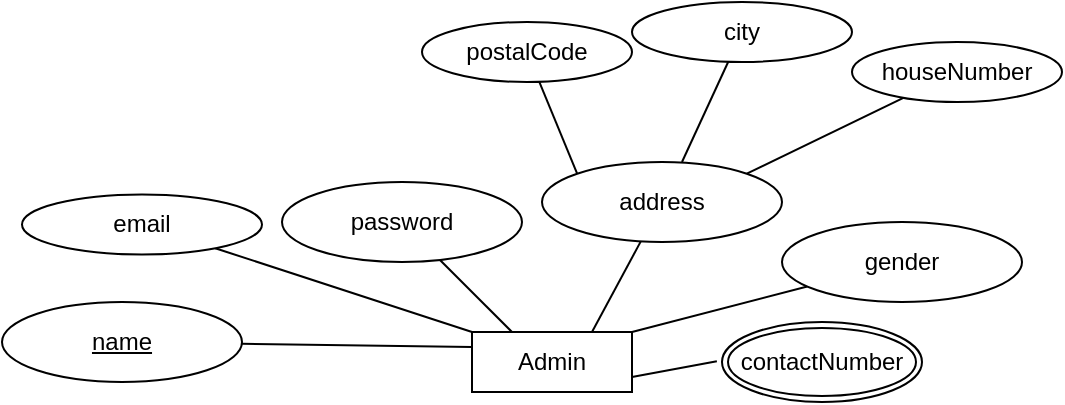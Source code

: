 <mxfile version="13.9.9" type="device" pages="11"><diagram id="ev3r3FvqDG6VBSm_OPI3" name="Page-1"><mxGraphModel dx="1038" dy="616" grid="1" gridSize="10" guides="1" tooltips="1" connect="1" arrows="1" fold="1" page="1" pageScale="1" pageWidth="850" pageHeight="1100" math="0" shadow="0"><root><mxCell id="0"/><mxCell id="1" parent="0"/><mxCell id="dIrto7x7KtEx5JcQm1yH-1" value="Admin" style="rounded=0;whiteSpace=wrap;html=1;" parent="1" vertex="1"><mxGeometry x="295" y="185" width="80" height="30" as="geometry"/></mxCell><mxCell id="dIrto7x7KtEx5JcQm1yH-6" value="" style="endArrow=none;html=1;exitX=0.25;exitY=0;exitDx=0;exitDy=0;" parent="1" source="dIrto7x7KtEx5JcQm1yH-1" target="dIrto7x7KtEx5JcQm1yH-7" edge="1"><mxGeometry width="50" height="50" relative="1" as="geometry"><mxPoint x="340" y="390" as="sourcePoint"/><mxPoint x="270" y="160" as="targetPoint"/></mxGeometry></mxCell><mxCell id="dIrto7x7KtEx5JcQm1yH-7" value="password" style="ellipse;whiteSpace=wrap;html=1;" parent="1" vertex="1"><mxGeometry x="200" y="110" width="120" height="40" as="geometry"/></mxCell><mxCell id="dIrto7x7KtEx5JcQm1yH-8" value="" style="endArrow=none;html=1;exitX=0;exitY=0.25;exitDx=0;exitDy=0;" parent="1" source="dIrto7x7KtEx5JcQm1yH-1" target="dIrto7x7KtEx5JcQm1yH-9" edge="1"><mxGeometry width="50" height="50" relative="1" as="geometry"><mxPoint x="190" y="220" as="sourcePoint"/><mxPoint x="170" y="190" as="targetPoint"/></mxGeometry></mxCell><mxCell id="dIrto7x7KtEx5JcQm1yH-9" value="&lt;u&gt;name&lt;/u&gt;" style="ellipse;whiteSpace=wrap;html=1;" parent="1" vertex="1"><mxGeometry x="60" y="170" width="120" height="40" as="geometry"/></mxCell><mxCell id="dIrto7x7KtEx5JcQm1yH-10" value="" style="endArrow=none;html=1;exitX=0.75;exitY=0;exitDx=0;exitDy=0;" parent="1" source="dIrto7x7KtEx5JcQm1yH-1" target="dIrto7x7KtEx5JcQm1yH-11" edge="1"><mxGeometry width="50" height="50" relative="1" as="geometry"><mxPoint x="420" y="180" as="sourcePoint"/><mxPoint x="400" y="150" as="targetPoint"/></mxGeometry></mxCell><mxCell id="dIrto7x7KtEx5JcQm1yH-11" value="address" style="ellipse;whiteSpace=wrap;html=1;" parent="1" vertex="1"><mxGeometry x="330" y="100" width="120" height="40" as="geometry"/></mxCell><mxCell id="dIrto7x7KtEx5JcQm1yH-12" value="" style="endArrow=none;html=1;exitX=1;exitY=0.75;exitDx=0;exitDy=0;" parent="1" source="dIrto7x7KtEx5JcQm1yH-1" edge="1"><mxGeometry width="50" height="50" relative="1" as="geometry"><mxPoint x="370" y="227.5" as="sourcePoint"/><mxPoint x="417.427" y="199.638" as="targetPoint"/></mxGeometry></mxCell><mxCell id="dIrto7x7KtEx5JcQm1yH-14" value="" style="endArrow=none;html=1;exitX=0;exitY=0;exitDx=0;exitDy=0;" parent="1" source="dIrto7x7KtEx5JcQm1yH-1" target="dIrto7x7KtEx5JcQm1yH-15" edge="1"><mxGeometry width="50" height="50" relative="1" as="geometry"><mxPoint x="30" y="203.75" as="sourcePoint"/><mxPoint x="140" y="196.25" as="targetPoint"/></mxGeometry></mxCell><mxCell id="dIrto7x7KtEx5JcQm1yH-15" value="email" style="ellipse;whiteSpace=wrap;html=1;" parent="1" vertex="1"><mxGeometry x="70" y="116.25" width="120" height="30" as="geometry"/></mxCell><mxCell id="dIrto7x7KtEx5JcQm1yH-16" value="" style="endArrow=none;html=1;exitX=1;exitY=0;exitDx=0;exitDy=0;" parent="1" source="dIrto7x7KtEx5JcQm1yH-1" target="dIrto7x7KtEx5JcQm1yH-17" edge="1"><mxGeometry width="50" height="50" relative="1" as="geometry"><mxPoint x="390" y="310" as="sourcePoint"/><mxPoint x="500" y="302.5" as="targetPoint"/></mxGeometry></mxCell><mxCell id="dIrto7x7KtEx5JcQm1yH-17" value="gender" style="ellipse;whiteSpace=wrap;html=1;" parent="1" vertex="1"><mxGeometry x="450" y="130" width="120" height="40" as="geometry"/></mxCell><mxCell id="dIrto7x7KtEx5JcQm1yH-20" value="contactNumber" style="ellipse;shape=doubleEllipse;margin=3;whiteSpace=wrap;html=1;align=center;" parent="1" vertex="1"><mxGeometry x="420" y="180" width="100" height="40" as="geometry"/></mxCell><mxCell id="dIrto7x7KtEx5JcQm1yH-21" value="postalCode" style="ellipse;whiteSpace=wrap;html=1;" parent="1" vertex="1"><mxGeometry x="270" y="30" width="105" height="30" as="geometry"/></mxCell><mxCell id="dIrto7x7KtEx5JcQm1yH-22" value="" style="endArrow=none;html=1;exitX=0;exitY=0;exitDx=0;exitDy=0;" parent="1" source="dIrto7x7KtEx5JcQm1yH-11" target="dIrto7x7KtEx5JcQm1yH-21" edge="1"><mxGeometry width="50" height="50" relative="1" as="geometry"><mxPoint x="630" y="160" as="sourcePoint"/><mxPoint x="700" y="120" as="targetPoint"/></mxGeometry></mxCell><mxCell id="dIrto7x7KtEx5JcQm1yH-23" value="city" style="ellipse;whiteSpace=wrap;html=1;" parent="1" vertex="1"><mxGeometry x="375" y="20" width="110" height="30" as="geometry"/></mxCell><mxCell id="dIrto7x7KtEx5JcQm1yH-24" value="" style="endArrow=none;html=1;" parent="1" target="dIrto7x7KtEx5JcQm1yH-23" edge="1"><mxGeometry width="50" height="50" relative="1" as="geometry"><mxPoint x="400" y="100" as="sourcePoint"/><mxPoint x="580" y="320" as="targetPoint"/></mxGeometry></mxCell><mxCell id="dIrto7x7KtEx5JcQm1yH-25" value="houseNumber" style="ellipse;whiteSpace=wrap;html=1;" parent="1" vertex="1"><mxGeometry x="485" y="40" width="105" height="30" as="geometry"/></mxCell><mxCell id="dIrto7x7KtEx5JcQm1yH-26" value="" style="endArrow=none;html=1;exitX=1;exitY=0;exitDx=0;exitDy=0;" parent="1" source="dIrto7x7KtEx5JcQm1yH-11" target="dIrto7x7KtEx5JcQm1yH-25" edge="1"><mxGeometry width="50" height="50" relative="1" as="geometry"><mxPoint x="540" y="410" as="sourcePoint"/><mxPoint x="610" y="370" as="targetPoint"/></mxGeometry></mxCell></root></mxGraphModel></diagram><diagram id="Mttn4xkRECd6wsgTAeNd" name="Page-2"><mxGraphModel dx="4295" dy="2640" grid="1" gridSize="10" guides="1" tooltips="1" connect="1" arrows="1" fold="1" page="1" pageScale="1" pageWidth="850" pageHeight="1100" math="0" shadow="0"><root><mxCell id="sg-HkLos861FaZecPHvQ-0"/><mxCell id="sg-HkLos861FaZecPHvQ-1" parent="sg-HkLos861FaZecPHvQ-0"/><mxCell id="Cx7Zk9-DoFskHNvFq9zO-0" value="Member" style="rounded=0;whiteSpace=wrap;html=1;" parent="sg-HkLos861FaZecPHvQ-1" vertex="1"><mxGeometry x="235" y="220" width="80" height="30" as="geometry"/></mxCell><mxCell id="Cx7Zk9-DoFskHNvFq9zO-1" value="" style="endArrow=none;html=1;exitX=0;exitY=0;exitDx=0;exitDy=0;" parent="sg-HkLos861FaZecPHvQ-1" source="Cx7Zk9-DoFskHNvFq9zO-0" target="Cx7Zk9-DoFskHNvFq9zO-2" edge="1"><mxGeometry width="50" height="50" relative="1" as="geometry"><mxPoint x="210" y="180" as="sourcePoint"/><mxPoint x="235" y="190" as="targetPoint"/></mxGeometry></mxCell><mxCell id="Cx7Zk9-DoFskHNvFq9zO-2" value="name" style="ellipse;whiteSpace=wrap;html=1;" parent="sg-HkLos861FaZecPHvQ-1" vertex="1"><mxGeometry x="45" y="115" width="100" height="30" as="geometry"/></mxCell><mxCell id="Cx7Zk9-DoFskHNvFq9zO-3" value="" style="endArrow=none;html=1;exitX=0;exitY=1;exitDx=0;exitDy=0;" parent="sg-HkLos861FaZecPHvQ-1" target="Cx7Zk9-DoFskHNvFq9zO-4" edge="1" source="Cx7Zk9-DoFskHNvFq9zO-0"><mxGeometry width="50" height="50" relative="1" as="geometry"><mxPoint x="235" y="240" as="sourcePoint"/><mxPoint x="135" y="220" as="targetPoint"/></mxGeometry></mxCell><mxCell id="Cx7Zk9-DoFskHNvFq9zO-4" value="&lt;u&gt;memberId&lt;/u&gt;" style="ellipse;whiteSpace=wrap;html=1;" parent="sg-HkLos861FaZecPHvQ-1" vertex="1"><mxGeometry x="-15" y="370" width="120" height="40" as="geometry"/></mxCell><mxCell id="Cx7Zk9-DoFskHNvFq9zO-5" value="" style="endArrow=none;html=1;exitX=0.75;exitY=0;exitDx=0;exitDy=0;" parent="sg-HkLos861FaZecPHvQ-1" source="Cx7Zk9-DoFskHNvFq9zO-0" target="Cx7Zk9-DoFskHNvFq9zO-6" edge="1"><mxGeometry width="50" height="50" relative="1" as="geometry"><mxPoint x="385" y="210" as="sourcePoint"/><mxPoint x="365" y="180" as="targetPoint"/></mxGeometry></mxCell><mxCell id="Cx7Zk9-DoFskHNvFq9zO-6" value="address" style="ellipse;whiteSpace=wrap;html=1;" parent="sg-HkLos861FaZecPHvQ-1" vertex="1"><mxGeometry x="275" y="160" width="120" height="40" as="geometry"/></mxCell><mxCell id="Cx7Zk9-DoFskHNvFq9zO-7" value="" style="endArrow=none;html=1;exitX=0.75;exitY=1;exitDx=0;exitDy=0;entryX=0.5;entryY=0;entryDx=0;entryDy=0;" parent="sg-HkLos861FaZecPHvQ-1" source="Cx7Zk9-DoFskHNvFq9zO-0" target="Cx7Zk9-DoFskHNvFq9zO-12" edge="1"><mxGeometry width="50" height="50" relative="1" as="geometry"><mxPoint x="335" y="257.5" as="sourcePoint"/><mxPoint x="382.427" y="229.638" as="targetPoint"/></mxGeometry></mxCell><mxCell id="Cx7Zk9-DoFskHNvFq9zO-8" value="" style="endArrow=none;html=1;exitX=0;exitY=0;exitDx=0;exitDy=0;" parent="sg-HkLos861FaZecPHvQ-1" target="Cx7Zk9-DoFskHNvFq9zO-9" edge="1" source="Cx7Zk9-DoFskHNvFq9zO-0"><mxGeometry width="50" height="50" relative="1" as="geometry"><mxPoint x="230" y="220" as="sourcePoint"/><mxPoint x="105" y="226.25" as="targetPoint"/></mxGeometry></mxCell><mxCell id="Cx7Zk9-DoFskHNvFq9zO-9" value="password" style="ellipse;whiteSpace=wrap;html=1;" parent="sg-HkLos861FaZecPHvQ-1" vertex="1"><mxGeometry x="20" y="175" width="120" height="30" as="geometry"/></mxCell><mxCell id="Cx7Zk9-DoFskHNvFq9zO-10" value="" style="endArrow=none;html=1;exitX=1;exitY=0;exitDx=0;exitDy=0;" parent="sg-HkLos861FaZecPHvQ-1" source="Cx7Zk9-DoFskHNvFq9zO-0" target="Cx7Zk9-DoFskHNvFq9zO-11" edge="1"><mxGeometry width="50" height="50" relative="1" as="geometry"><mxPoint x="355" y="340" as="sourcePoint"/><mxPoint x="465" y="332.5" as="targetPoint"/></mxGeometry></mxCell><mxCell id="Cx7Zk9-DoFskHNvFq9zO-11" value="gender" style="ellipse;whiteSpace=wrap;html=1;" parent="sg-HkLos861FaZecPHvQ-1" vertex="1"><mxGeometry x="415" y="195" width="95" height="30" as="geometry"/></mxCell><mxCell id="Cx7Zk9-DoFskHNvFq9zO-12" value="contactNumber" style="ellipse;shape=doubleEllipse;margin=3;whiteSpace=wrap;html=1;align=center;" parent="sg-HkLos861FaZecPHvQ-1" vertex="1"><mxGeometry x="270" y="270" width="100" height="40" as="geometry"/></mxCell><mxCell id="Cx7Zk9-DoFskHNvFq9zO-13" value="postalCode" style="ellipse;whiteSpace=wrap;html=1;" parent="sg-HkLos861FaZecPHvQ-1" vertex="1"><mxGeometry x="282.5" y="90" width="105" height="30" as="geometry"/></mxCell><mxCell id="Cx7Zk9-DoFskHNvFq9zO-14" value="" style="endArrow=none;html=1;exitX=0.5;exitY=0;exitDx=0;exitDy=0;" parent="sg-HkLos861FaZecPHvQ-1" source="Cx7Zk9-DoFskHNvFq9zO-6" target="Cx7Zk9-DoFskHNvFq9zO-13" edge="1"><mxGeometry width="50" height="50" relative="1" as="geometry"><mxPoint x="595" y="190" as="sourcePoint"/><mxPoint x="665" y="150" as="targetPoint"/></mxGeometry></mxCell><mxCell id="Cx7Zk9-DoFskHNvFq9zO-15" value="city" style="ellipse;whiteSpace=wrap;html=1;" parent="sg-HkLos861FaZecPHvQ-1" vertex="1"><mxGeometry x="380" y="80" width="110" height="30" as="geometry"/></mxCell><mxCell id="Cx7Zk9-DoFskHNvFq9zO-16" value="" style="endArrow=none;html=1;" parent="sg-HkLos861FaZecPHvQ-1" target="Cx7Zk9-DoFskHNvFq9zO-15" edge="1"><mxGeometry width="50" height="50" relative="1" as="geometry"><mxPoint x="350" y="160" as="sourcePoint"/><mxPoint x="475" y="360" as="targetPoint"/></mxGeometry></mxCell><mxCell id="Cx7Zk9-DoFskHNvFq9zO-17" value="houseNumber" style="ellipse;whiteSpace=wrap;html=1;" parent="sg-HkLos861FaZecPHvQ-1" vertex="1"><mxGeometry x="405" y="120" width="105" height="30" as="geometry"/></mxCell><mxCell id="Cx7Zk9-DoFskHNvFq9zO-18" value="" style="endArrow=none;html=1;exitX=1;exitY=0;exitDx=0;exitDy=0;" parent="sg-HkLos861FaZecPHvQ-1" source="Cx7Zk9-DoFskHNvFq9zO-6" target="Cx7Zk9-DoFskHNvFq9zO-17" edge="1"><mxGeometry width="50" height="50" relative="1" as="geometry"><mxPoint x="505" y="440" as="sourcePoint"/><mxPoint x="575" y="400" as="targetPoint"/></mxGeometry></mxCell><mxCell id="Cx7Zk9-DoFskHNvFq9zO-19" value="email" style="ellipse;whiteSpace=wrap;html=1;" parent="sg-HkLos861FaZecPHvQ-1" vertex="1"><mxGeometry x="95" y="340" width="120" height="40" as="geometry"/></mxCell><mxCell id="Cx7Zk9-DoFskHNvFq9zO-20" value="" style="endArrow=none;html=1;" parent="sg-HkLos861FaZecPHvQ-1" target="Cx7Zk9-DoFskHNvFq9zO-19" edge="1"><mxGeometry width="50" height="50" relative="1" as="geometry"><mxPoint x="250" y="250" as="sourcePoint"/><mxPoint x="485" y="552.5" as="targetPoint"/></mxGeometry></mxCell><mxCell id="Cx7Zk9-DoFskHNvFq9zO-21" value="injuries" style="ellipse;whiteSpace=wrap;html=1;" parent="sg-HkLos861FaZecPHvQ-1" vertex="1"><mxGeometry x="-25" y="320" width="120" height="40" as="geometry"/></mxCell><mxCell id="Cx7Zk9-DoFskHNvFq9zO-22" value="" style="endArrow=none;html=1;exitX=0;exitY=0.75;exitDx=0;exitDy=0;" parent="sg-HkLos861FaZecPHvQ-1" source="Cx7Zk9-DoFskHNvFq9zO-0" target="Cx7Zk9-DoFskHNvFq9zO-21" edge="1"><mxGeometry width="50" height="50" relative="1" as="geometry"><mxPoint x="225" y="230" as="sourcePoint"/><mxPoint x="195" y="542.5" as="targetPoint"/></mxGeometry></mxCell><mxCell id="Cx7Zk9-DoFskHNvFq9zO-23" value="dateOfBirth" style="ellipse;whiteSpace=wrap;html=1;" parent="sg-HkLos861FaZecPHvQ-1" vertex="1"><mxGeometry x="435" y="152.5" width="110" height="35" as="geometry"/></mxCell><mxCell id="Cx7Zk9-DoFskHNvFq9zO-24" value="" style="endArrow=none;html=1;exitX=0.925;exitY=0;exitDx=0;exitDy=0;exitPerimeter=0;" parent="sg-HkLos861FaZecPHvQ-1" source="Cx7Zk9-DoFskHNvFq9zO-0" target="Cx7Zk9-DoFskHNvFq9zO-23" edge="1"><mxGeometry width="50" height="50" relative="1" as="geometry"><mxPoint x="-75" y="410" as="sourcePoint"/><mxPoint x="75" y="522.5" as="targetPoint"/></mxGeometry></mxCell><mxCell id="jHiyccGc0dynFE0dMiJR-0" value="" style="endArrow=none;html=1;entryX=0.583;entryY=0.964;entryDx=0;entryDy=0;entryPerimeter=0;exitX=0;exitY=0;exitDx=0;exitDy=0;" parent="sg-HkLos861FaZecPHvQ-1" target="jHiyccGc0dynFE0dMiJR-1" edge="1" source="Cx7Zk9-DoFskHNvFq9zO-0"><mxGeometry width="50" height="50" relative="1" as="geometry"><mxPoint x="230" y="190" as="sourcePoint"/><mxPoint x="185" y="330" as="targetPoint"/></mxGeometry></mxCell><mxCell id="jHiyccGc0dynFE0dMiJR-1" value="assignTrainer" style="ellipse;whiteSpace=wrap;html=1;" parent="sg-HkLos861FaZecPHvQ-1" vertex="1"><mxGeometry x="-62.5" y="90" width="120" height="40" as="geometry"/></mxCell><mxCell id="ok5l0tvD4VQJx2b89Yvu-0" value="Trainer" style="rounded=0;whiteSpace=wrap;html=1;" parent="sg-HkLos861FaZecPHvQ-1" vertex="1"><mxGeometry x="1020" y="230" width="80" height="30" as="geometry"/></mxCell><mxCell id="ok5l0tvD4VQJx2b89Yvu-1" value="" style="endArrow=none;html=1;exitX=0.5;exitY=0;exitDx=0;exitDy=0;" parent="sg-HkLos861FaZecPHvQ-1" source="ok5l0tvD4VQJx2b89Yvu-0" target="ok5l0tvD4VQJx2b89Yvu-2" edge="1"><mxGeometry width="50" height="50" relative="1" as="geometry"><mxPoint x="1090" y="430" as="sourcePoint"/><mxPoint x="1020" y="200" as="targetPoint"/></mxGeometry></mxCell><mxCell id="ok5l0tvD4VQJx2b89Yvu-2" value="name" style="ellipse;whiteSpace=wrap;html=1;" parent="sg-HkLos861FaZecPHvQ-1" vertex="1"><mxGeometry x="1060" y="170" width="100" height="30" as="geometry"/></mxCell><mxCell id="ok5l0tvD4VQJx2b89Yvu-3" value="" style="endArrow=none;html=1;" parent="sg-HkLos861FaZecPHvQ-1" target="ok5l0tvD4VQJx2b89Yvu-4" edge="1"><mxGeometry width="50" height="50" relative="1" as="geometry"><mxPoint x="1020" y="250" as="sourcePoint"/><mxPoint x="920" y="230" as="targetPoint"/></mxGeometry></mxCell><mxCell id="ok5l0tvD4VQJx2b89Yvu-4" value="&lt;u&gt;trainerId&lt;/u&gt;" style="ellipse;whiteSpace=wrap;html=1;" parent="sg-HkLos861FaZecPHvQ-1" vertex="1"><mxGeometry x="880" y="260" width="120" height="40" as="geometry"/></mxCell><mxCell id="ok5l0tvD4VQJx2b89Yvu-5" value="" style="endArrow=none;html=1;exitX=1;exitY=0.25;exitDx=0;exitDy=0;" parent="sg-HkLos861FaZecPHvQ-1" source="ok5l0tvD4VQJx2b89Yvu-0" target="ok5l0tvD4VQJx2b89Yvu-6" edge="1"><mxGeometry width="50" height="50" relative="1" as="geometry"><mxPoint x="1170" y="220" as="sourcePoint"/><mxPoint x="1150" y="190" as="targetPoint"/></mxGeometry></mxCell><mxCell id="ok5l0tvD4VQJx2b89Yvu-6" value="address" style="ellipse;whiteSpace=wrap;html=1;" parent="sg-HkLos861FaZecPHvQ-1" vertex="1"><mxGeometry x="1150" y="200" width="120" height="40" as="geometry"/></mxCell><mxCell id="ok5l0tvD4VQJx2b89Yvu-7" value="" style="endArrow=none;html=1;entryX=0.332;entryY=0.025;entryDx=0;entryDy=0;entryPerimeter=0;" parent="sg-HkLos861FaZecPHvQ-1" target="ok5l0tvD4VQJx2b89Yvu-12" edge="1"><mxGeometry width="50" height="50" relative="1" as="geometry"><mxPoint x="1090" y="260" as="sourcePoint"/><mxPoint x="1086" y="300" as="targetPoint"/></mxGeometry></mxCell><mxCell id="ok5l0tvD4VQJx2b89Yvu-8" value="" style="endArrow=none;html=1;" parent="sg-HkLos861FaZecPHvQ-1" target="ok5l0tvD4VQJx2b89Yvu-9" edge="1"><mxGeometry width="50" height="50" relative="1" as="geometry"><mxPoint x="1028" y="230" as="sourcePoint"/><mxPoint x="890" y="236.25" as="targetPoint"/></mxGeometry></mxCell><mxCell id="ok5l0tvD4VQJx2b89Yvu-9" value="password" style="ellipse;whiteSpace=wrap;html=1;" parent="sg-HkLos861FaZecPHvQ-1" vertex="1"><mxGeometry x="820" y="156.25" width="120" height="30" as="geometry"/></mxCell><mxCell id="ok5l0tvD4VQJx2b89Yvu-10" value="" style="endArrow=none;html=1;exitX=1;exitY=0.75;exitDx=0;exitDy=0;" parent="sg-HkLos861FaZecPHvQ-1" source="ok5l0tvD4VQJx2b89Yvu-0" target="ok5l0tvD4VQJx2b89Yvu-11" edge="1"><mxGeometry width="50" height="50" relative="1" as="geometry"><mxPoint x="1140" y="350" as="sourcePoint"/><mxPoint x="1250" y="342.5" as="targetPoint"/></mxGeometry></mxCell><mxCell id="ok5l0tvD4VQJx2b89Yvu-11" value="gender" style="ellipse;whiteSpace=wrap;html=1;" parent="sg-HkLos861FaZecPHvQ-1" vertex="1"><mxGeometry x="1200" y="260" width="120" height="40" as="geometry"/></mxCell><mxCell id="ok5l0tvD4VQJx2b89Yvu-12" value="contactNumber" style="ellipse;shape=doubleEllipse;margin=3;whiteSpace=wrap;html=1;align=center;" parent="sg-HkLos861FaZecPHvQ-1" vertex="1"><mxGeometry x="1170" y="310" width="100" height="40" as="geometry"/></mxCell><mxCell id="ok5l0tvD4VQJx2b89Yvu-13" value="postalCode" style="ellipse;whiteSpace=wrap;html=1;" parent="sg-HkLos861FaZecPHvQ-1" vertex="1"><mxGeometry x="1135" y="126.25" width="105" height="30" as="geometry"/></mxCell><mxCell id="ok5l0tvD4VQJx2b89Yvu-14" value="" style="endArrow=none;html=1;exitX=0;exitY=0;exitDx=0;exitDy=0;" parent="sg-HkLos861FaZecPHvQ-1" source="ok5l0tvD4VQJx2b89Yvu-6" target="ok5l0tvD4VQJx2b89Yvu-13" edge="1"><mxGeometry width="50" height="50" relative="1" as="geometry"><mxPoint x="1380" y="200" as="sourcePoint"/><mxPoint x="1450" y="160" as="targetPoint"/></mxGeometry></mxCell><mxCell id="ok5l0tvD4VQJx2b89Yvu-15" value="city" style="ellipse;whiteSpace=wrap;html=1;" parent="sg-HkLos861FaZecPHvQ-1" vertex="1"><mxGeometry x="1200" y="157.5" width="110" height="30" as="geometry"/></mxCell><mxCell id="ok5l0tvD4VQJx2b89Yvu-16" value="" style="endArrow=none;html=1;exitX=0.417;exitY=0;exitDx=0;exitDy=0;exitPerimeter=0;" parent="sg-HkLos861FaZecPHvQ-1" source="ok5l0tvD4VQJx2b89Yvu-6" target="ok5l0tvD4VQJx2b89Yvu-15" edge="1"><mxGeometry width="50" height="50" relative="1" as="geometry"><mxPoint x="1150" y="140" as="sourcePoint"/><mxPoint x="1330" y="360" as="targetPoint"/></mxGeometry></mxCell><mxCell id="ok5l0tvD4VQJx2b89Yvu-17" value="houseNumber" style="ellipse;whiteSpace=wrap;html=1;" parent="sg-HkLos861FaZecPHvQ-1" vertex="1"><mxGeometry x="1320" y="140" width="105" height="30" as="geometry"/></mxCell><mxCell id="ok5l0tvD4VQJx2b89Yvu-18" value="" style="endArrow=none;html=1;exitX=1;exitY=0;exitDx=0;exitDy=0;" parent="sg-HkLos861FaZecPHvQ-1" source="ok5l0tvD4VQJx2b89Yvu-6" target="ok5l0tvD4VQJx2b89Yvu-17" edge="1"><mxGeometry width="50" height="50" relative="1" as="geometry"><mxPoint x="1290" y="450" as="sourcePoint"/><mxPoint x="1360" y="410" as="targetPoint"/></mxGeometry></mxCell><mxCell id="ok5l0tvD4VQJx2b89Yvu-19" value="email" style="ellipse;whiteSpace=wrap;html=1;" parent="sg-HkLos861FaZecPHvQ-1" vertex="1"><mxGeometry x="915" y="310" width="105" height="40" as="geometry"/></mxCell><mxCell id="ok5l0tvD4VQJx2b89Yvu-20" value="" style="endArrow=none;html=1;exitX=0.129;exitY=1.01;exitDx=0;exitDy=0;exitPerimeter=0;" parent="sg-HkLos861FaZecPHvQ-1" source="ok5l0tvD4VQJx2b89Yvu-0" target="ok5l0tvD4VQJx2b89Yvu-19" edge="1"><mxGeometry width="50" height="50" relative="1" as="geometry"><mxPoint x="1088" y="260" as="sourcePoint"/><mxPoint x="1270" y="562.5" as="targetPoint"/></mxGeometry></mxCell><mxCell id="ok5l0tvD4VQJx2b89Yvu-21" value="qualifications" style="ellipse;whiteSpace=wrap;html=1;" parent="sg-HkLos861FaZecPHvQ-1" vertex="1"><mxGeometry x="820" y="190" width="120" height="40" as="geometry"/></mxCell><mxCell id="ok5l0tvD4VQJx2b89Yvu-22" value="" style="endArrow=none;html=1;exitX=0;exitY=0.25;exitDx=0;exitDy=0;" parent="sg-HkLos861FaZecPHvQ-1" source="ok5l0tvD4VQJx2b89Yvu-0" target="ok5l0tvD4VQJx2b89Yvu-21" edge="1"><mxGeometry width="50" height="50" relative="1" as="geometry"><mxPoint x="1010" y="240" as="sourcePoint"/><mxPoint x="980" y="552.5" as="targetPoint"/></mxGeometry></mxCell><mxCell id="ok5l0tvD4VQJx2b89Yvu-23" value="dateOfBirth" style="ellipse;whiteSpace=wrap;html=1;" parent="sg-HkLos861FaZecPHvQ-1" vertex="1"><mxGeometry x="1300" y="230" width="110" height="35" as="geometry"/></mxCell><mxCell id="ok5l0tvD4VQJx2b89Yvu-24" value="" style="endArrow=none;html=1;exitX=1;exitY=0.5;exitDx=0;exitDy=0;" parent="sg-HkLos861FaZecPHvQ-1" source="ok5l0tvD4VQJx2b89Yvu-0" target="ok5l0tvD4VQJx2b89Yvu-23" edge="1"><mxGeometry width="50" height="50" relative="1" as="geometry"><mxPoint x="710" y="420" as="sourcePoint"/><mxPoint x="860" y="532.5" as="targetPoint"/></mxGeometry></mxCell><mxCell id="ok5l0tvD4VQJx2b89Yvu-27" value="" style="endArrow=none;html=1;exitX=0.135;exitY=0;exitDx=0;exitDy=0;exitPerimeter=0;entryX=0.583;entryY=0.964;entryDx=0;entryDy=0;entryPerimeter=0;" parent="sg-HkLos861FaZecPHvQ-1" source="ok5l0tvD4VQJx2b89Yvu-0" edge="1"><mxGeometry width="50" height="50" relative="1" as="geometry"><mxPoint x="1160" y="561.01" as="sourcePoint"/><mxPoint x="924.13" y="148.56" as="targetPoint"/></mxGeometry></mxCell><mxCell id="ok5l0tvD4VQJx2b89Yvu-28" value="assignedMembers" style="ellipse;shape=doubleEllipse;margin=3;whiteSpace=wrap;html=1;align=center;" parent="sg-HkLos861FaZecPHvQ-1" vertex="1"><mxGeometry x="860" y="110" width="110" height="40" as="geometry"/></mxCell><mxCell id="ZZDNE0pT4U8wGql0mtok-0" value="" style="endArrow=none;html=1;" parent="sg-HkLos861FaZecPHvQ-1" target="ZZDNE0pT4U8wGql0mtok-1" edge="1"><mxGeometry width="50" height="50" relative="1" as="geometry"><mxPoint x="315" y="240" as="sourcePoint"/><mxPoint x="520" y="235" as="targetPoint"/></mxGeometry></mxCell><mxCell id="ZZDNE0pT4U8wGql0mtok-1" value="&lt;font style=&quot;font-size: 18px&quot;&gt;&lt;b&gt;has&lt;/b&gt;&lt;/font&gt;" style="rhombus;whiteSpace=wrap;html=1;" parent="sg-HkLos861FaZecPHvQ-1" vertex="1"><mxGeometry x="555" y="205" width="140" height="80" as="geometry"/></mxCell><mxCell id="ZZDNE0pT4U8wGql0mtok-3" value="" style="endArrow=none;html=1;exitX=1;exitY=0.5;exitDx=0;exitDy=0;entryX=0;entryY=0.5;entryDx=0;entryDy=0;" parent="sg-HkLos861FaZecPHvQ-1" source="ZZDNE0pT4U8wGql0mtok-1" target="ok5l0tvD4VQJx2b89Yvu-0" edge="1"><mxGeometry width="50" height="50" relative="1" as="geometry"><mxPoint x="860" y="420" as="sourcePoint"/><mxPoint x="910" y="370" as="targetPoint"/></mxGeometry></mxCell><mxCell id="ZZDNE0pT4U8wGql0mtok-5" value="age" style="ellipse;whiteSpace=wrap;html=1;align=center;dashed=1;" parent="sg-HkLos861FaZecPHvQ-1" vertex="1"><mxGeometry x="1440" y="175" width="90" height="30" as="geometry"/></mxCell><mxCell id="ZZDNE0pT4U8wGql0mtok-6" value="" style="endArrow=none;html=1;exitX=0;exitY=1;exitDx=0;exitDy=0;entryX=0.717;entryY=0.082;entryDx=0;entryDy=0;entryPerimeter=0;" parent="sg-HkLos861FaZecPHvQ-1" source="ZZDNE0pT4U8wGql0mtok-5" target="ok5l0tvD4VQJx2b89Yvu-23" edge="1"><mxGeometry width="50" height="50" relative="1" as="geometry"><mxPoint x="1560.25" y="574.6" as="sourcePoint"/><mxPoint x="1220" y="300" as="targetPoint"/></mxGeometry></mxCell><mxCell id="ZZDNE0pT4U8wGql0mtok-7" value="age" style="ellipse;whiteSpace=wrap;html=1;align=center;dashed=1;" parent="sg-HkLos861FaZecPHvQ-1" vertex="1"><mxGeometry x="540" y="115" width="90" height="30" as="geometry"/></mxCell><mxCell id="ZZDNE0pT4U8wGql0mtok-8" value="" style="endArrow=none;html=1;entryX=1;entryY=0;entryDx=0;entryDy=0;exitX=0;exitY=1;exitDx=0;exitDy=0;" parent="sg-HkLos861FaZecPHvQ-1" source="ZZDNE0pT4U8wGql0mtok-7" target="Cx7Zk9-DoFskHNvFq9zO-23" edge="1"><mxGeometry width="50" height="50" relative="1" as="geometry"><mxPoint x="780" y="300" as="sourcePoint"/><mxPoint x="780.08" y="200.12" as="targetPoint"/></mxGeometry></mxCell><mxCell id="ZZDNE0pT4U8wGql0mtok-9" value="&lt;b&gt;&lt;font style=&quot;font-size: 18px&quot;&gt;N&lt;/font&gt;&lt;/b&gt;" style="text;html=1;align=center;verticalAlign=middle;resizable=0;points=[];autosize=1;" parent="sg-HkLos861FaZecPHvQ-1" vertex="1"><mxGeometry x="340" y="220" width="30" height="20" as="geometry"/></mxCell><mxCell id="ZZDNE0pT4U8wGql0mtok-11" value="&lt;b&gt;&lt;font style=&quot;font-size: 18px&quot;&gt;1&lt;/font&gt;&lt;/b&gt;" style="text;html=1;align=center;verticalAlign=middle;resizable=0;points=[];autosize=1;" parent="sg-HkLos861FaZecPHvQ-1" vertex="1"><mxGeometry x="935" y="225" width="30" height="20" as="geometry"/></mxCell><mxCell id="orl9mTg55DL9CxGQ50bb-0" value="Book" style="rounded=0;whiteSpace=wrap;html=1;" parent="sg-HkLos861FaZecPHvQ-1" vertex="1"><mxGeometry x="225" y="700" width="80" height="30" as="geometry"/></mxCell><mxCell id="orl9mTg55DL9CxGQ50bb-1" value="" style="endArrow=none;html=1;exitX=0.25;exitY=1;exitDx=0;exitDy=0;" parent="sg-HkLos861FaZecPHvQ-1" source="orl9mTg55DL9CxGQ50bb-0" target="orl9mTg55DL9CxGQ50bb-2" edge="1"><mxGeometry width="50" height="50" relative="1" as="geometry"><mxPoint x="355" y="900" as="sourcePoint"/><mxPoint x="285" y="670" as="targetPoint"/></mxGeometry></mxCell><mxCell id="orl9mTg55DL9CxGQ50bb-2" value="trainerId" style="ellipse;whiteSpace=wrap;html=1;" parent="sg-HkLos861FaZecPHvQ-1" vertex="1"><mxGeometry x="105" y="780" width="110" height="40" as="geometry"/></mxCell><mxCell id="orl9mTg55DL9CxGQ50bb-3" value="" style="endArrow=none;html=1;exitX=0;exitY=0.25;exitDx=0;exitDy=0;" parent="sg-HkLos861FaZecPHvQ-1" source="orl9mTg55DL9CxGQ50bb-0" target="orl9mTg55DL9CxGQ50bb-4" edge="1"><mxGeometry width="50" height="50" relative="1" as="geometry"><mxPoint x="205" y="730" as="sourcePoint"/><mxPoint x="185" y="700" as="targetPoint"/></mxGeometry></mxCell><mxCell id="orl9mTg55DL9CxGQ50bb-4" value="&lt;u&gt;bookId&lt;/u&gt;" style="ellipse;whiteSpace=wrap;html=1;" parent="sg-HkLos861FaZecPHvQ-1" vertex="1"><mxGeometry x="75" y="680" width="120" height="40" as="geometry"/></mxCell><mxCell id="orl9mTg55DL9CxGQ50bb-5" value="" style="endArrow=none;html=1;exitX=0;exitY=0;exitDx=0;exitDy=0;" parent="sg-HkLos861FaZecPHvQ-1" source="orl9mTg55DL9CxGQ50bb-0" target="orl9mTg55DL9CxGQ50bb-6" edge="1"><mxGeometry width="50" height="50" relative="1" as="geometry"><mxPoint x="45" y="713.75" as="sourcePoint"/><mxPoint x="155" y="706.25" as="targetPoint"/></mxGeometry></mxCell><mxCell id="orl9mTg55DL9CxGQ50bb-6" value="membershipId" style="ellipse;whiteSpace=wrap;html=1;" parent="sg-HkLos861FaZecPHvQ-1" vertex="1"><mxGeometry x="85" y="626.25" width="120" height="30" as="geometry"/></mxCell><mxCell id="orl9mTg55DL9CxGQ50bb-7" value="time" style="ellipse;whiteSpace=wrap;html=1;" parent="sg-HkLos861FaZecPHvQ-1" vertex="1"><mxGeometry x="105" y="730" width="100" height="36.25" as="geometry"/></mxCell><mxCell id="orl9mTg55DL9CxGQ50bb-8" value="" style="endArrow=none;html=1;exitX=0;exitY=1;exitDx=0;exitDy=0;" parent="sg-HkLos861FaZecPHvQ-1" source="orl9mTg55DL9CxGQ50bb-0" target="orl9mTg55DL9CxGQ50bb-7" edge="1"><mxGeometry width="50" height="50" relative="1" as="geometry"><mxPoint x="325" y="960" as="sourcePoint"/><mxPoint x="305" y="930" as="targetPoint"/></mxGeometry></mxCell><mxCell id="orl9mTg55DL9CxGQ50bb-9" value="date" style="ellipse;whiteSpace=wrap;html=1;" parent="sg-HkLos861FaZecPHvQ-1" vertex="1"><mxGeometry x="275" y="626.25" width="110" height="30" as="geometry"/></mxCell><mxCell id="orl9mTg55DL9CxGQ50bb-10" value="" style="endArrow=none;html=1;exitX=0.5;exitY=0;exitDx=0;exitDy=0;" parent="sg-HkLos861FaZecPHvQ-1" source="orl9mTg55DL9CxGQ50bb-0" target="orl9mTg55DL9CxGQ50bb-9" edge="1"><mxGeometry width="50" height="50" relative="1" as="geometry"><mxPoint x="165" y="920" as="sourcePoint"/><mxPoint x="145" y="890" as="targetPoint"/></mxGeometry></mxCell><mxCell id="orl9mTg55DL9CxGQ50bb-12" value="" style="endArrow=none;html=1;exitX=0.25;exitY=1;exitDx=0;exitDy=0;" parent="sg-HkLos861FaZecPHvQ-1" source="Cx7Zk9-DoFskHNvFq9zO-0" target="orl9mTg55DL9CxGQ50bb-13" edge="1"><mxGeometry width="50" height="50" relative="1" as="geometry"><mxPoint x="620" y="550" as="sourcePoint"/><mxPoint x="720" y="400" as="targetPoint"/></mxGeometry></mxCell><mxCell id="orl9mTg55DL9CxGQ50bb-13" value="&lt;font style=&quot;font-size: 18px&quot;&gt;&lt;b&gt;does&lt;/b&gt;&lt;/font&gt;" style="rhombus;whiteSpace=wrap;html=1;" parent="sg-HkLos861FaZecPHvQ-1" vertex="1"><mxGeometry x="200" y="390" width="110" height="80" as="geometry"/></mxCell><mxCell id="orl9mTg55DL9CxGQ50bb-16" value="" style="shape=link;html=1;exitX=0.5;exitY=1;exitDx=0;exitDy=0;entryX=0.368;entryY=0.035;entryDx=0;entryDy=0;entryPerimeter=0;" parent="sg-HkLos861FaZecPHvQ-1" edge="1"><mxGeometry width="100" relative="1" as="geometry"><mxPoint x="255" y="469" as="sourcePoint"/><mxPoint x="254.44" y="700.05" as="targetPoint"/></mxGeometry></mxCell><mxCell id="orl9mTg55DL9CxGQ50bb-18" value="&lt;b&gt;&lt;font style=&quot;font-size: 18px&quot;&gt;1&lt;/font&gt;&lt;/b&gt;" style="text;html=1;align=center;verticalAlign=middle;resizable=0;points=[];autosize=1;" parent="sg-HkLos861FaZecPHvQ-1" vertex="1"><mxGeometry x="225" y="280" width="30" height="20" as="geometry"/></mxCell><mxCell id="orl9mTg55DL9CxGQ50bb-19" value="&lt;b&gt;&lt;font style=&quot;font-size: 18px&quot;&gt;1&lt;/font&gt;&lt;/b&gt;" style="text;html=1;align=center;verticalAlign=middle;resizable=0;points=[];autosize=1;" parent="sg-HkLos861FaZecPHvQ-1" vertex="1"><mxGeometry x="225" y="660" width="30" height="20" as="geometry"/></mxCell><mxCell id="4P4G2cJGGZK_lYb2g1eA-0" value="Review" style="rounded=0;whiteSpace=wrap;html=1;" parent="sg-HkLos861FaZecPHvQ-1" vertex="1"><mxGeometry x="620" y="-20" width="80" height="30" as="geometry"/></mxCell><mxCell id="4P4G2cJGGZK_lYb2g1eA-1" value="" style="endArrow=none;html=1;exitX=0.25;exitY=0;exitDx=0;exitDy=0;" parent="sg-HkLos861FaZecPHvQ-1" source="4P4G2cJGGZK_lYb2g1eA-0" target="4P4G2cJGGZK_lYb2g1eA-2" edge="1"><mxGeometry width="50" height="50" relative="1" as="geometry"><mxPoint x="285" y="-230" as="sourcePoint"/><mxPoint x="215" y="-460" as="targetPoint"/></mxGeometry></mxCell><mxCell id="4P4G2cJGGZK_lYb2g1eA-2" value="status" style="ellipse;whiteSpace=wrap;html=1;" parent="sg-HkLos861FaZecPHvQ-1" vertex="1"><mxGeometry x="560" y="-170" width="90" height="26.25" as="geometry"/></mxCell><mxCell id="4P4G2cJGGZK_lYb2g1eA-3" value="" style="endArrow=none;html=1;exitX=0;exitY=0.25;exitDx=0;exitDy=0;" parent="sg-HkLos861FaZecPHvQ-1" source="4P4G2cJGGZK_lYb2g1eA-0" target="4P4G2cJGGZK_lYb2g1eA-4" edge="1"><mxGeometry width="50" height="50" relative="1" as="geometry"><mxPoint x="135" y="-400" as="sourcePoint"/><mxPoint x="115" y="-430" as="targetPoint"/></mxGeometry></mxCell><mxCell id="4P4G2cJGGZK_lYb2g1eA-4" value="&lt;u&gt;reviewId&lt;/u&gt;" style="ellipse;whiteSpace=wrap;html=1;" parent="sg-HkLos861FaZecPHvQ-1" vertex="1"><mxGeometry x="425" y="-170" width="120" height="40" as="geometry"/></mxCell><mxCell id="4P4G2cJGGZK_lYb2g1eA-5" value="" style="endArrow=none;html=1;exitX=0;exitY=0;exitDx=0;exitDy=0;" parent="sg-HkLos861FaZecPHvQ-1" source="4P4G2cJGGZK_lYb2g1eA-0" target="4P4G2cJGGZK_lYb2g1eA-6" edge="1"><mxGeometry width="50" height="50" relative="1" as="geometry"><mxPoint x="-25" y="-416.25" as="sourcePoint"/><mxPoint x="85" y="-423.75" as="targetPoint"/></mxGeometry></mxCell><mxCell id="4P4G2cJGGZK_lYb2g1eA-6" value="membershipId" style="ellipse;whiteSpace=wrap;html=1;" parent="sg-HkLos861FaZecPHvQ-1" vertex="1"><mxGeometry x="470" y="-210" width="120" height="30" as="geometry"/></mxCell><mxCell id="4P4G2cJGGZK_lYb2g1eA-7" value="trainerId" style="ellipse;whiteSpace=wrap;html=1;" parent="sg-HkLos861FaZecPHvQ-1" vertex="1"><mxGeometry x="700" y="-170" width="110" height="30" as="geometry"/></mxCell><mxCell id="4P4G2cJGGZK_lYb2g1eA-8" value="" style="endArrow=none;html=1;exitX=0.5;exitY=0;exitDx=0;exitDy=0;" parent="sg-HkLos861FaZecPHvQ-1" source="4P4G2cJGGZK_lYb2g1eA-0" target="4P4G2cJGGZK_lYb2g1eA-7" edge="1"><mxGeometry width="50" height="50" relative="1" as="geometry"><mxPoint x="95" y="-210" as="sourcePoint"/><mxPoint x="75" y="-240" as="targetPoint"/></mxGeometry></mxCell><mxCell id="4P4G2cJGGZK_lYb2g1eA-9" value="review" style="ellipse;whiteSpace=wrap;html=1;" parent="sg-HkLos861FaZecPHvQ-1" vertex="1"><mxGeometry x="730" y="-120" width="110" height="30" as="geometry"/></mxCell><mxCell id="4P4G2cJGGZK_lYb2g1eA-10" value="" style="endArrow=none;html=1;exitX=0.75;exitY=0;exitDx=0;exitDy=0;" parent="sg-HkLos861FaZecPHvQ-1" source="4P4G2cJGGZK_lYb2g1eA-0" target="4P4G2cJGGZK_lYb2g1eA-9" edge="1"><mxGeometry width="50" height="50" relative="1" as="geometry"><mxPoint x="265" y="-420" as="sourcePoint"/><mxPoint x="85" y="-230" as="targetPoint"/></mxGeometry></mxCell><mxCell id="4P4G2cJGGZK_lYb2g1eA-11" value="reviewDate" style="ellipse;whiteSpace=wrap;html=1;" parent="sg-HkLos861FaZecPHvQ-1" vertex="1"><mxGeometry x="740" y="-70" width="110" height="30" as="geometry"/></mxCell><mxCell id="4P4G2cJGGZK_lYb2g1eA-12" value="" style="endArrow=none;html=1;exitX=1;exitY=0.25;exitDx=0;exitDy=0;" parent="sg-HkLos861FaZecPHvQ-1" source="4P4G2cJGGZK_lYb2g1eA-0" target="4P4G2cJGGZK_lYb2g1eA-11" edge="1"><mxGeometry width="50" height="50" relative="1" as="geometry"><mxPoint x="275" y="-410" as="sourcePoint"/><mxPoint x="95" y="-220" as="targetPoint"/></mxGeometry></mxCell><mxCell id="4P4G2cJGGZK_lYb2g1eA-13" value="stars" style="ellipse;whiteSpace=wrap;html=1;" parent="sg-HkLos861FaZecPHvQ-1" vertex="1"><mxGeometry x="620" y="-140" width="110" height="30" as="geometry"/></mxCell><mxCell id="4P4G2cJGGZK_lYb2g1eA-14" value="" style="endArrow=none;html=1;exitX=0.37;exitY=-0.067;exitDx=0;exitDy=0;exitPerimeter=0;" parent="sg-HkLos861FaZecPHvQ-1" source="4P4G2cJGGZK_lYb2g1eA-0" target="4P4G2cJGGZK_lYb2g1eA-13" edge="1"><mxGeometry width="50" height="50" relative="1" as="geometry"><mxPoint x="355" y="-250" as="sourcePoint"/><mxPoint x="175" y="-60" as="targetPoint"/></mxGeometry></mxCell><mxCell id="4P4G2cJGGZK_lYb2g1eA-18" value="" style="endArrow=none;html=1;entryX=0;entryY=0.5;entryDx=0;entryDy=0;rounded=0;exitX=0.409;exitY=0.014;exitDx=0;exitDy=0;exitPerimeter=0;" parent="sg-HkLos861FaZecPHvQ-1" source="Cx7Zk9-DoFskHNvFq9zO-0" edge="1" target="4P4G2cJGGZK_lYb2g1eA-19"><mxGeometry width="50" height="50" relative="1" as="geometry"><mxPoint x="270" y="210" as="sourcePoint"/><mxPoint x="254.965" y="-3.243" as="targetPoint"/><Array as="points"><mxPoint x="268" y="-5"/></Array></mxGeometry></mxCell><mxCell id="4P4G2cJGGZK_lYb2g1eA-19" value="&lt;b&gt;&lt;font style=&quot;font-size: 18px&quot;&gt;does&lt;/font&gt;&lt;/b&gt;" style="rhombus;whiteSpace=wrap;html=1;" parent="sg-HkLos861FaZecPHvQ-1" vertex="1"><mxGeometry x="360" y="-45" width="90" height="80" as="geometry"/></mxCell><mxCell id="4P4G2cJGGZK_lYb2g1eA-20" value="" style="endArrow=none;html=1;exitX=1;exitY=0.5;exitDx=0;exitDy=0;shape=link;entryX=0;entryY=0.5;entryDx=0;entryDy=0;" parent="sg-HkLos861FaZecPHvQ-1" source="4P4G2cJGGZK_lYb2g1eA-19" edge="1" target="4P4G2cJGGZK_lYb2g1eA-0"><mxGeometry width="50" height="50" relative="1" as="geometry"><mxPoint x="530" y="-210" as="sourcePoint"/><mxPoint x="254" y="-370" as="targetPoint"/></mxGeometry></mxCell><mxCell id="4P4G2cJGGZK_lYb2g1eA-21" value="&lt;font style=&quot;font-size: 18px&quot;&gt;&lt;b&gt;has&lt;/b&gt;&lt;/font&gt;" style="rhombus;whiteSpace=wrap;html=1;" parent="sg-HkLos861FaZecPHvQ-1" vertex="1"><mxGeometry x="1000" y="55" width="100" height="80" as="geometry"/></mxCell><mxCell id="4P4G2cJGGZK_lYb2g1eA-22" value="" style="endArrow=none;html=1;exitX=1;exitY=0.5;exitDx=0;exitDy=0;entryX=0.5;entryY=0;entryDx=0;entryDy=0;rounded=0;shape=link;" parent="sg-HkLos861FaZecPHvQ-1" source="4P4G2cJGGZK_lYb2g1eA-0" target="4P4G2cJGGZK_lYb2g1eA-21" edge="1"><mxGeometry width="50" height="50" relative="1" as="geometry"><mxPoint x="520" y="-40" as="sourcePoint"/><mxPoint x="570" y="-90" as="targetPoint"/><Array as="points"><mxPoint x="1050"/></Array></mxGeometry></mxCell><mxCell id="4P4G2cJGGZK_lYb2g1eA-24" value="" style="endArrow=none;html=1;entryX=0.5;entryY=1;entryDx=0;entryDy=0;" parent="sg-HkLos861FaZecPHvQ-1" target="4P4G2cJGGZK_lYb2g1eA-21" edge="1"><mxGeometry width="50" height="50" relative="1" as="geometry"><mxPoint x="1050" y="230" as="sourcePoint"/><mxPoint x="570" y="-110" as="targetPoint"/></mxGeometry></mxCell><mxCell id="sP1GhrrlsZhs1gvzPmOl-1" value="&lt;font style=&quot;font-size: 18px&quot;&gt;&lt;b&gt;has&lt;/b&gt;&lt;/font&gt;" style="rhombus;whiteSpace=wrap;html=1;" parent="sg-HkLos861FaZecPHvQ-1" vertex="1"><mxGeometry x="1010" y="440" width="80" height="80" as="geometry"/></mxCell><mxCell id="sP1GhrrlsZhs1gvzPmOl-2" value="" style="endArrow=none;html=1;entryX=0.371;entryY=1.048;entryDx=0;entryDy=0;entryPerimeter=0;exitX=0.5;exitY=0;exitDx=0;exitDy=0;" parent="sg-HkLos861FaZecPHvQ-1" source="sP1GhrrlsZhs1gvzPmOl-1" target="ok5l0tvD4VQJx2b89Yvu-0" edge="1"><mxGeometry width="50" height="50" relative="1" as="geometry"><mxPoint x="770" y="590" as="sourcePoint"/><mxPoint x="820" y="540" as="targetPoint"/></mxGeometry></mxCell><mxCell id="sP1GhrrlsZhs1gvzPmOl-3" value="" style="endArrow=none;html=1;exitX=1;exitY=0.5;exitDx=0;exitDy=0;entryX=0.5;entryY=1;entryDx=0;entryDy=0;rounded=0;shape=link;" parent="sg-HkLos861FaZecPHvQ-1" source="orl9mTg55DL9CxGQ50bb-0" target="sP1GhrrlsZhs1gvzPmOl-1" edge="1"><mxGeometry width="50" height="50" relative="1" as="geometry"><mxPoint x="770" y="590" as="sourcePoint"/><mxPoint x="820" y="540" as="targetPoint"/><Array as="points"><mxPoint x="1050" y="710"/></Array></mxGeometry></mxCell><mxCell id="zZHPY7p4I067mGwWZb1E-0" value="&lt;b&gt;&lt;font style=&quot;font-size: 18px&quot;&gt;N&lt;/font&gt;&lt;/b&gt;" style="text;html=1;align=center;verticalAlign=middle;resizable=0;points=[];autosize=1;" vertex="1" parent="sg-HkLos861FaZecPHvQ-1"><mxGeometry x="730" y="-30" width="30" height="20" as="geometry"/></mxCell><mxCell id="zZHPY7p4I067mGwWZb1E-3" value="&lt;b&gt;&lt;font style=&quot;font-size: 18px&quot;&gt;1&lt;/font&gt;&lt;/b&gt;" style="text;html=1;align=center;verticalAlign=middle;resizable=0;points=[];autosize=1;" vertex="1" parent="sg-HkLos861FaZecPHvQ-1"><mxGeometry x="260" y="200" width="30" height="20" as="geometry"/></mxCell><mxCell id="zZHPY7p4I067mGwWZb1E-4" value="&lt;b&gt;&lt;font style=&quot;font-size: 18px&quot;&gt;N&lt;/font&gt;&lt;/b&gt;" style="text;html=1;align=center;verticalAlign=middle;resizable=0;points=[];autosize=1;" vertex="1" parent="sg-HkLos861FaZecPHvQ-1"><mxGeometry x="590" width="30" height="20" as="geometry"/></mxCell><mxCell id="zZHPY7p4I067mGwWZb1E-5" value="&lt;b&gt;&lt;font style=&quot;font-size: 18px&quot;&gt;1&lt;/font&gt;&lt;/b&gt;" style="text;html=1;align=center;verticalAlign=middle;resizable=0;points=[];autosize=1;" vertex="1" parent="sg-HkLos861FaZecPHvQ-1"><mxGeometry x="1020" y="180" width="30" height="20" as="geometry"/></mxCell><mxCell id="zZHPY7p4I067mGwWZb1E-6" value="&lt;b&gt;&lt;font style=&quot;font-size: 18px&quot;&gt;N&lt;/font&gt;&lt;/b&gt;" style="text;html=1;align=center;verticalAlign=middle;resizable=0;points=[];autosize=1;" vertex="1" parent="sg-HkLos861FaZecPHvQ-1"><mxGeometry x="320" y="690" width="30" height="20" as="geometry"/></mxCell><mxCell id="zZHPY7p4I067mGwWZb1E-7" value="&lt;b&gt;&lt;font style=&quot;font-size: 18px&quot;&gt;1&lt;/font&gt;&lt;/b&gt;" style="text;html=1;align=center;verticalAlign=middle;resizable=0;points=[];autosize=1;" vertex="1" parent="sg-HkLos861FaZecPHvQ-1"><mxGeometry x="1050" y="285" width="30" height="20" as="geometry"/></mxCell><mxCell id="0nqtclcdYexGET6eMi5c-0" value="Inventory" style="rounded=0;whiteSpace=wrap;html=1;" vertex="1" parent="sg-HkLos861FaZecPHvQ-1"><mxGeometry x="620" y="-750" width="80" height="30" as="geometry"/></mxCell><mxCell id="0nqtclcdYexGET6eMi5c-1" value="" style="endArrow=none;html=1;exitX=0.25;exitY=0;exitDx=0;exitDy=0;" edge="1" source="0nqtclcdYexGET6eMi5c-0" target="0nqtclcdYexGET6eMi5c-2" parent="sg-HkLos861FaZecPHvQ-1"><mxGeometry width="50" height="50" relative="1" as="geometry"><mxPoint x="650" y="-720" as="sourcePoint"/><mxPoint x="620" y="-780" as="targetPoint"/></mxGeometry></mxCell><mxCell id="0nqtclcdYexGET6eMi5c-2" value="quanitity" style="ellipse;whiteSpace=wrap;html=1;" vertex="1" parent="sg-HkLos861FaZecPHvQ-1"><mxGeometry x="600" y="-840" width="120" height="40" as="geometry"/></mxCell><mxCell id="0nqtclcdYexGET6eMi5c-3" value="" style="endArrow=none;html=1;exitX=0;exitY=0.25;exitDx=0;exitDy=0;" edge="1" source="0nqtclcdYexGET6eMi5c-0" target="0nqtclcdYexGET6eMi5c-4" parent="sg-HkLos861FaZecPHvQ-1"><mxGeometry width="50" height="50" relative="1" as="geometry"><mxPoint x="540" y="-720" as="sourcePoint"/><mxPoint x="520" y="-750" as="targetPoint"/></mxGeometry></mxCell><mxCell id="0nqtclcdYexGET6eMi5c-4" value="&lt;u&gt;equipmentId&lt;/u&gt;" style="ellipse;whiteSpace=wrap;html=1;" vertex="1" parent="sg-HkLos861FaZecPHvQ-1"><mxGeometry x="515" y="-800" width="120" height="40" as="geometry"/></mxCell><mxCell id="0nqtclcdYexGET6eMi5c-5" value="" style="endArrow=none;html=1;" edge="1" source="0nqtclcdYexGET6eMi5c-0" target="0nqtclcdYexGET6eMi5c-6" parent="sg-HkLos861FaZecPHvQ-1"><mxGeometry width="50" height="50" relative="1" as="geometry"><mxPoint x="380" y="-736.25" as="sourcePoint"/><mxPoint x="490" y="-743.75" as="targetPoint"/></mxGeometry></mxCell><mxCell id="0nqtclcdYexGET6eMi5c-6" value="name" style="ellipse;whiteSpace=wrap;html=1;" vertex="1" parent="sg-HkLos861FaZecPHvQ-1"><mxGeometry x="680" y="-800" width="120" height="30" as="geometry"/></mxCell><mxCell id="Gt6qh6g2sFp-xBiw8TBX-0" value="Admin" style="rounded=0;whiteSpace=wrap;html=1;" vertex="1" parent="sg-HkLos861FaZecPHvQ-1"><mxGeometry x="620" y="-378.75" width="80" height="30" as="geometry"/></mxCell><mxCell id="Gt6qh6g2sFp-xBiw8TBX-1" value="" style="endArrow=none;html=1;exitX=0.25;exitY=0;exitDx=0;exitDy=0;" edge="1" source="Gt6qh6g2sFp-xBiw8TBX-0" target="Gt6qh6g2sFp-xBiw8TBX-2" parent="sg-HkLos861FaZecPHvQ-1"><mxGeometry width="50" height="50" relative="1" as="geometry"><mxPoint x="665" y="-173.75" as="sourcePoint"/><mxPoint x="595" y="-403.75" as="targetPoint"/></mxGeometry></mxCell><mxCell id="Gt6qh6g2sFp-xBiw8TBX-2" value="password" style="ellipse;whiteSpace=wrap;html=1;" vertex="1" parent="sg-HkLos861FaZecPHvQ-1"><mxGeometry x="525" y="-453.75" width="120" height="40" as="geometry"/></mxCell><mxCell id="Gt6qh6g2sFp-xBiw8TBX-3" value="" style="endArrow=none;html=1;exitX=0.5;exitY=1;exitDx=0;exitDy=0;" edge="1" source="Gt6qh6g2sFp-xBiw8TBX-0" target="Gt6qh6g2sFp-xBiw8TBX-4" parent="sg-HkLos861FaZecPHvQ-1"><mxGeometry width="50" height="50" relative="1" as="geometry"><mxPoint x="515" y="-343.75" as="sourcePoint"/><mxPoint x="495" y="-373.75" as="targetPoint"/></mxGeometry></mxCell><mxCell id="Gt6qh6g2sFp-xBiw8TBX-4" value="&lt;u&gt;name&lt;/u&gt;" style="ellipse;whiteSpace=wrap;html=1;" vertex="1" parent="sg-HkLos861FaZecPHvQ-1"><mxGeometry x="550" y="-280" width="120" height="40" as="geometry"/></mxCell><mxCell id="Gt6qh6g2sFp-xBiw8TBX-5" value="" style="endArrow=none;html=1;exitX=1;exitY=0.75;exitDx=0;exitDy=0;" edge="1" source="Gt6qh6g2sFp-xBiw8TBX-0" target="Gt6qh6g2sFp-xBiw8TBX-6" parent="sg-HkLos861FaZecPHvQ-1"><mxGeometry width="50" height="50" relative="1" as="geometry"><mxPoint x="745" y="-383.75" as="sourcePoint"/><mxPoint x="725" y="-413.75" as="targetPoint"/></mxGeometry></mxCell><mxCell id="Gt6qh6g2sFp-xBiw8TBX-6" value="address" style="ellipse;whiteSpace=wrap;html=1;" vertex="1" parent="sg-HkLos861FaZecPHvQ-1"><mxGeometry x="680" y="-423.75" width="120" height="40" as="geometry"/></mxCell><mxCell id="Gt6qh6g2sFp-xBiw8TBX-7" value="" style="endArrow=none;html=1;exitX=0.5;exitY=0;exitDx=0;exitDy=0;entryX=0;entryY=1;entryDx=0;entryDy=0;" edge="1" source="Gt6qh6g2sFp-xBiw8TBX-12" parent="sg-HkLos861FaZecPHvQ-1"><mxGeometry width="50" height="50" relative="1" as="geometry"><mxPoint x="755" y="-335" as="sourcePoint"/><mxPoint x="680" y="-347.5" as="targetPoint"/></mxGeometry></mxCell><mxCell id="Gt6qh6g2sFp-xBiw8TBX-8" value="" style="endArrow=none;html=1;exitX=0;exitY=0;exitDx=0;exitDy=0;" edge="1" source="Gt6qh6g2sFp-xBiw8TBX-0" target="Gt6qh6g2sFp-xBiw8TBX-9" parent="sg-HkLos861FaZecPHvQ-1"><mxGeometry width="50" height="50" relative="1" as="geometry"><mxPoint x="355" y="-360" as="sourcePoint"/><mxPoint x="465" y="-367.5" as="targetPoint"/></mxGeometry></mxCell><mxCell id="Gt6qh6g2sFp-xBiw8TBX-9" value="email" style="ellipse;whiteSpace=wrap;html=1;" vertex="1" parent="sg-HkLos861FaZecPHvQ-1"><mxGeometry x="395" y="-447.5" width="120" height="30" as="geometry"/></mxCell><mxCell id="Gt6qh6g2sFp-xBiw8TBX-10" value="" style="endArrow=none;html=1;exitX=1;exitY=1;exitDx=0;exitDy=0;" edge="1" source="Gt6qh6g2sFp-xBiw8TBX-0" target="Gt6qh6g2sFp-xBiw8TBX-11" parent="sg-HkLos861FaZecPHvQ-1"><mxGeometry width="50" height="50" relative="1" as="geometry"><mxPoint x="715" y="-253.75" as="sourcePoint"/><mxPoint x="825" y="-261.25" as="targetPoint"/></mxGeometry></mxCell><mxCell id="Gt6qh6g2sFp-xBiw8TBX-11" value="gender" style="ellipse;whiteSpace=wrap;html=1;" vertex="1" parent="sg-HkLos861FaZecPHvQ-1"><mxGeometry x="765" y="-323.75" width="120" height="40" as="geometry"/></mxCell><mxCell id="Gt6qh6g2sFp-xBiw8TBX-12" value="contactNumber" style="ellipse;shape=doubleEllipse;margin=3;whiteSpace=wrap;html=1;align=center;" vertex="1" parent="sg-HkLos861FaZecPHvQ-1"><mxGeometry x="645" y="-313.75" width="100" height="40" as="geometry"/></mxCell><mxCell id="Gt6qh6g2sFp-xBiw8TBX-13" value="postalCode" style="ellipse;whiteSpace=wrap;html=1;" vertex="1" parent="sg-HkLos861FaZecPHvQ-1"><mxGeometry x="730" y="-513.75" width="105" height="30" as="geometry"/></mxCell><mxCell id="Gt6qh6g2sFp-xBiw8TBX-14" value="" style="endArrow=none;html=1;entryX=0.5;entryY=1;entryDx=0;entryDy=0;exitX=0.653;exitY=0.063;exitDx=0;exitDy=0;exitPerimeter=0;" edge="1" source="Gt6qh6g2sFp-xBiw8TBX-6" target="Gt6qh6g2sFp-xBiw8TBX-13" parent="sg-HkLos861FaZecPHvQ-1"><mxGeometry width="50" height="50" relative="1" as="geometry"><mxPoint x="759" y="-425" as="sourcePoint"/><mxPoint x="678.706" y="-463.855" as="targetPoint"/></mxGeometry></mxCell><mxCell id="Gt6qh6g2sFp-xBiw8TBX-15" value="city" style="ellipse;whiteSpace=wrap;html=1;" vertex="1" parent="sg-HkLos861FaZecPHvQ-1"><mxGeometry x="825" y="-530" width="110" height="30" as="geometry"/></mxCell><mxCell id="Gt6qh6g2sFp-xBiw8TBX-16" value="" style="endArrow=none;html=1;exitX=0.724;exitY=0.039;exitDx=0;exitDy=0;exitPerimeter=0;" edge="1" target="Gt6qh6g2sFp-xBiw8TBX-15" parent="sg-HkLos861FaZecPHvQ-1" source="Gt6qh6g2sFp-xBiw8TBX-6"><mxGeometry width="50" height="50" relative="1" as="geometry"><mxPoint x="750" y="-423.75" as="sourcePoint"/><mxPoint x="930" y="-203.75" as="targetPoint"/></mxGeometry></mxCell><mxCell id="Gt6qh6g2sFp-xBiw8TBX-17" value="houseNumber" style="ellipse;whiteSpace=wrap;html=1;" vertex="1" parent="sg-HkLos861FaZecPHvQ-1"><mxGeometry x="835" y="-483.75" width="105" height="30" as="geometry"/></mxCell><mxCell id="Gt6qh6g2sFp-xBiw8TBX-18" value="" style="endArrow=none;html=1;exitX=1;exitY=0;exitDx=0;exitDy=0;" edge="1" source="Gt6qh6g2sFp-xBiw8TBX-6" target="Gt6qh6g2sFp-xBiw8TBX-17" parent="sg-HkLos861FaZecPHvQ-1"><mxGeometry width="50" height="50" relative="1" as="geometry"><mxPoint x="890" y="-113.75" as="sourcePoint"/><mxPoint x="960" y="-153.75" as="targetPoint"/></mxGeometry></mxCell><mxCell id="E9aqw5BUJZ5fLLof3Ojv-1" value="" style="endArrow=none;html=1;exitX=0.5;exitY=0;exitDx=0;exitDy=0;entryX=0.5;entryY=0;entryDx=0;entryDy=0;" edge="1" parent="sg-HkLos861FaZecPHvQ-1" source="E9aqw5BUJZ5fLLof3Ojv-2" target="Gt6qh6g2sFp-xBiw8TBX-0"><mxGeometry width="50" height="50" relative="1" as="geometry"><mxPoint x="1155" y="-120" as="sourcePoint"/><mxPoint x="1405" y="-410" as="targetPoint"/></mxGeometry></mxCell><mxCell id="E9aqw5BUJZ5fLLof3Ojv-2" value="&lt;font style=&quot;font-size: 18px&quot;&gt;&lt;b&gt;manages&lt;/b&gt;&lt;/font&gt;" style="rhombus;whiteSpace=wrap;html=1;" vertex="1" parent="sg-HkLos861FaZecPHvQ-1"><mxGeometry x="600" y="-590" width="120" height="90" as="geometry"/></mxCell><mxCell id="E9aqw5BUJZ5fLLof3Ojv-3" value="" style="endArrow=none;html=1;exitX=0.5;exitY=1;exitDx=0;exitDy=0;entryX=0.5;entryY=0;entryDx=0;entryDy=0;" edge="1" parent="sg-HkLos861FaZecPHvQ-1" source="0nqtclcdYexGET6eMi5c-0" target="E9aqw5BUJZ5fLLof3Ojv-2"><mxGeometry width="50" height="50" relative="1" as="geometry"><mxPoint x="850" y="-393.75" as="sourcePoint"/><mxPoint x="1135" y="-300" as="targetPoint"/></mxGeometry></mxCell><mxCell id="E9aqw5BUJZ5fLLof3Ojv-4" value="&lt;b&gt;&lt;font style=&quot;font-size: 18px&quot;&gt;1&lt;/font&gt;&lt;/b&gt;" style="text;html=1;align=center;verticalAlign=middle;resizable=0;points=[];autosize=1;" vertex="1" parent="sg-HkLos861FaZecPHvQ-1"><mxGeometry x="655" y="-403.75" width="30" height="20" as="geometry"/></mxCell><mxCell id="E9aqw5BUJZ5fLLof3Ojv-5" value="&lt;b&gt;&lt;font style=&quot;font-size: 18px&quot;&gt;N&lt;/font&gt;&lt;/b&gt;" style="text;html=1;align=center;verticalAlign=middle;resizable=0;points=[];autosize=1;" vertex="1" parent="sg-HkLos861FaZecPHvQ-1"><mxGeometry x="665" y="-710" width="30" height="20" as="geometry"/></mxCell><mxCell id="9X_-fwIKU5XQm936pk3Z-0" value="Accountant" style="rounded=0;whiteSpace=wrap;html=1;" vertex="1" parent="sg-HkLos861FaZecPHvQ-1"><mxGeometry x="-730" y="462" width="80" height="30" as="geometry"/></mxCell><mxCell id="9X_-fwIKU5XQm936pk3Z-1" value="" style="endArrow=none;html=1;" edge="1" source="9X_-fwIKU5XQm936pk3Z-0" target="9X_-fwIKU5XQm936pk3Z-2" parent="sg-HkLos861FaZecPHvQ-1"><mxGeometry width="50" height="50" relative="1" as="geometry"><mxPoint x="-660" y="662" as="sourcePoint"/><mxPoint x="-730" y="432" as="targetPoint"/></mxGeometry></mxCell><mxCell id="9X_-fwIKU5XQm936pk3Z-2" value="password" style="ellipse;whiteSpace=wrap;html=1;" vertex="1" parent="sg-HkLos861FaZecPHvQ-1"><mxGeometry x="-900" y="320" width="120" height="40" as="geometry"/></mxCell><mxCell id="9X_-fwIKU5XQm936pk3Z-3" value="" style="endArrow=none;html=1;exitX=0;exitY=0.25;exitDx=0;exitDy=0;" edge="1" source="9X_-fwIKU5XQm936pk3Z-0" target="9X_-fwIKU5XQm936pk3Z-4" parent="sg-HkLos861FaZecPHvQ-1"><mxGeometry width="50" height="50" relative="1" as="geometry"><mxPoint x="-810" y="492" as="sourcePoint"/><mxPoint x="-830" y="462" as="targetPoint"/></mxGeometry></mxCell><mxCell id="9X_-fwIKU5XQm936pk3Z-4" value="&lt;u&gt;name&lt;/u&gt;" style="ellipse;whiteSpace=wrap;html=1;" vertex="1" parent="sg-HkLos861FaZecPHvQ-1"><mxGeometry x="-950" y="422" width="120" height="40" as="geometry"/></mxCell><mxCell id="9X_-fwIKU5XQm936pk3Z-5" value="" style="endArrow=none;html=1;exitX=0.75;exitY=0;exitDx=0;exitDy=0;" edge="1" source="9X_-fwIKU5XQm936pk3Z-0" target="9X_-fwIKU5XQm936pk3Z-6" parent="sg-HkLos861FaZecPHvQ-1"><mxGeometry width="50" height="50" relative="1" as="geometry"><mxPoint x="-580" y="452" as="sourcePoint"/><mxPoint x="-600" y="422" as="targetPoint"/></mxGeometry></mxCell><mxCell id="9X_-fwIKU5XQm936pk3Z-6" value="address" style="ellipse;whiteSpace=wrap;html=1;" vertex="1" parent="sg-HkLos861FaZecPHvQ-1"><mxGeometry x="-657.5" y="390" width="120" height="40" as="geometry"/></mxCell><mxCell id="9X_-fwIKU5XQm936pk3Z-7" value="" style="endArrow=none;html=1;exitX=1;exitY=0.75;exitDx=0;exitDy=0;entryX=0;entryY=0;entryDx=0;entryDy=0;" edge="1" source="9X_-fwIKU5XQm936pk3Z-0" target="9X_-fwIKU5XQm936pk3Z-12" parent="sg-HkLos861FaZecPHvQ-1"><mxGeometry width="50" height="50" relative="1" as="geometry"><mxPoint x="-630" y="499.5" as="sourcePoint"/><mxPoint x="-582.573" y="471.638" as="targetPoint"/></mxGeometry></mxCell><mxCell id="9X_-fwIKU5XQm936pk3Z-8" value="" style="endArrow=none;html=1;exitX=0;exitY=0;exitDx=0;exitDy=0;" edge="1" source="9X_-fwIKU5XQm936pk3Z-0" target="9X_-fwIKU5XQm936pk3Z-9" parent="sg-HkLos861FaZecPHvQ-1"><mxGeometry width="50" height="50" relative="1" as="geometry"><mxPoint x="-970" y="475.75" as="sourcePoint"/><mxPoint x="-860" y="468.25" as="targetPoint"/></mxGeometry></mxCell><mxCell id="9X_-fwIKU5XQm936pk3Z-9" value="email" style="ellipse;whiteSpace=wrap;html=1;" vertex="1" parent="sg-HkLos861FaZecPHvQ-1"><mxGeometry x="-900" y="390" width="120" height="30" as="geometry"/></mxCell><mxCell id="9X_-fwIKU5XQm936pk3Z-10" value="" style="endArrow=none;html=1;exitX=1;exitY=0;exitDx=0;exitDy=0;" edge="1" source="9X_-fwIKU5XQm936pk3Z-0" target="9X_-fwIKU5XQm936pk3Z-11" parent="sg-HkLos861FaZecPHvQ-1"><mxGeometry width="50" height="50" relative="1" as="geometry"><mxPoint x="-610" y="582" as="sourcePoint"/><mxPoint x="-500" y="574.5" as="targetPoint"/></mxGeometry></mxCell><mxCell id="9X_-fwIKU5XQm936pk3Z-11" value="gender" style="ellipse;whiteSpace=wrap;html=1;" vertex="1" parent="sg-HkLos861FaZecPHvQ-1"><mxGeometry x="-537.5" y="390" width="120" height="40" as="geometry"/></mxCell><mxCell id="9X_-fwIKU5XQm936pk3Z-12" value="contactNumber" style="ellipse;shape=doubleEllipse;margin=3;whiteSpace=wrap;html=1;align=center;" vertex="1" parent="sg-HkLos861FaZecPHvQ-1"><mxGeometry x="-637.5" y="512" width="100" height="40" as="geometry"/></mxCell><mxCell id="9X_-fwIKU5XQm936pk3Z-13" value="postalCode" style="ellipse;whiteSpace=wrap;html=1;" vertex="1" parent="sg-HkLos861FaZecPHvQ-1"><mxGeometry x="-620" y="325" width="105" height="30" as="geometry"/></mxCell><mxCell id="9X_-fwIKU5XQm936pk3Z-14" value="" style="endArrow=none;html=1;exitX=0.685;exitY=0.05;exitDx=0;exitDy=0;exitPerimeter=0;" edge="1" source="9X_-fwIKU5XQm936pk3Z-6" target="9X_-fwIKU5XQm936pk3Z-13" parent="sg-HkLos861FaZecPHvQ-1"><mxGeometry width="50" height="50" relative="1" as="geometry"><mxPoint x="-370" y="432" as="sourcePoint"/><mxPoint x="-300" y="392" as="targetPoint"/></mxGeometry></mxCell><mxCell id="9X_-fwIKU5XQm936pk3Z-15" value="city" style="ellipse;whiteSpace=wrap;html=1;" vertex="1" parent="sg-HkLos861FaZecPHvQ-1"><mxGeometry x="-520" y="310" width="110" height="30" as="geometry"/></mxCell><mxCell id="9X_-fwIKU5XQm936pk3Z-16" value="" style="endArrow=none;html=1;exitX=0.762;exitY=0.05;exitDx=0;exitDy=0;exitPerimeter=0;" edge="1" target="9X_-fwIKU5XQm936pk3Z-15" parent="sg-HkLos861FaZecPHvQ-1" source="9X_-fwIKU5XQm936pk3Z-6"><mxGeometry width="50" height="50" relative="1" as="geometry"><mxPoint x="-600" y="372" as="sourcePoint"/><mxPoint x="-420" y="592" as="targetPoint"/></mxGeometry></mxCell><mxCell id="9X_-fwIKU5XQm936pk3Z-17" value="houseNumber" style="ellipse;whiteSpace=wrap;html=1;" vertex="1" parent="sg-HkLos861FaZecPHvQ-1"><mxGeometry x="-522.5" y="350" width="105" height="30" as="geometry"/></mxCell><mxCell id="9X_-fwIKU5XQm936pk3Z-18" value="" style="endArrow=none;html=1;exitX=1;exitY=0;exitDx=0;exitDy=0;" edge="1" source="9X_-fwIKU5XQm936pk3Z-6" target="9X_-fwIKU5XQm936pk3Z-17" parent="sg-HkLos861FaZecPHvQ-1"><mxGeometry width="50" height="50" relative="1" as="geometry"><mxPoint x="-460" y="682" as="sourcePoint"/><mxPoint x="-390" y="642" as="targetPoint"/></mxGeometry></mxCell><mxCell id="9X_-fwIKU5XQm936pk3Z-19" value="Report" style="rounded=0;whiteSpace=wrap;html=1;" vertex="1" parent="sg-HkLos861FaZecPHvQ-1"><mxGeometry x="-430" y="590" width="80" height="30" as="geometry"/></mxCell><mxCell id="9X_-fwIKU5XQm936pk3Z-20" value="" style="endArrow=none;html=1;exitX=0.25;exitY=1;exitDx=0;exitDy=0;" edge="1" source="9X_-fwIKU5XQm936pk3Z-19" target="9X_-fwIKU5XQm936pk3Z-21" parent="sg-HkLos861FaZecPHvQ-1"><mxGeometry width="50" height="50" relative="1" as="geometry"><mxPoint x="-510" y="650" as="sourcePoint"/><mxPoint x="-530" y="620" as="targetPoint"/></mxGeometry></mxCell><mxCell id="9X_-fwIKU5XQm936pk3Z-21" value="&lt;u&gt;reportId&lt;/u&gt;" style="ellipse;whiteSpace=wrap;html=1;" vertex="1" parent="sg-HkLos861FaZecPHvQ-1"><mxGeometry x="-437.5" y="640" width="120" height="40" as="geometry"/></mxCell><mxCell id="9X_-fwIKU5XQm936pk3Z-22" value="" style="endArrow=none;html=1;exitX=0;exitY=1;exitDx=0;exitDy=0;" edge="1" source="9X_-fwIKU5XQm936pk3Z-19" target="9X_-fwIKU5XQm936pk3Z-23" parent="sg-HkLos861FaZecPHvQ-1"><mxGeometry width="50" height="50" relative="1" as="geometry"><mxPoint x="-670" y="633.75" as="sourcePoint"/><mxPoint x="-560" y="626.25" as="targetPoint"/></mxGeometry></mxCell><mxCell id="9X_-fwIKU5XQm936pk3Z-23" value="reportType" style="ellipse;whiteSpace=wrap;html=1;" vertex="1" parent="sg-HkLos861FaZecPHvQ-1"><mxGeometry x="-530" y="685" width="120" height="30" as="geometry"/></mxCell><mxCell id="9X_-fwIKU5XQm936pk3Z-24" value="reportDate" style="ellipse;whiteSpace=wrap;html=1;" vertex="1" parent="sg-HkLos861FaZecPHvQ-1"><mxGeometry x="-327.5" y="670" width="110" height="30" as="geometry"/></mxCell><mxCell id="9X_-fwIKU5XQm936pk3Z-25" value="" style="endArrow=none;html=1;" edge="1" target="9X_-fwIKU5XQm936pk3Z-24" parent="sg-HkLos861FaZecPHvQ-1"><mxGeometry width="50" height="50" relative="1" as="geometry"><mxPoint x="-360" y="620" as="sourcePoint"/><mxPoint x="-570" y="810" as="targetPoint"/></mxGeometry></mxCell><mxCell id="9X_-fwIKU5XQm936pk3Z-26" value="" style="endArrow=none;html=1;shape=link;entryX=1;entryY=0.5;entryDx=0;entryDy=0;" edge="1" target="9X_-fwIKU5XQm936pk3Z-27" parent="sg-HkLos861FaZecPHvQ-1"><mxGeometry width="50" height="50" relative="1" as="geometry"><mxPoint x="-430" y="600" as="sourcePoint"/><mxPoint x="-840" y="792" as="targetPoint"/></mxGeometry></mxCell><mxCell id="9X_-fwIKU5XQm936pk3Z-27" value="&lt;font style=&quot;font-size: 18px&quot;&gt;&lt;b&gt;access&lt;/b&gt;&lt;/font&gt;" style="rhombus;whiteSpace=wrap;html=1;" vertex="1" parent="sg-HkLos861FaZecPHvQ-1"><mxGeometry x="-740" y="552" width="100" height="90" as="geometry"/></mxCell><mxCell id="9X_-fwIKU5XQm936pk3Z-28" value="" style="endArrow=none;html=1;entryX=0.5;entryY=0;entryDx=0;entryDy=0;exitX=0.5;exitY=1;exitDx=0;exitDy=0;" edge="1" source="9X_-fwIKU5XQm936pk3Z-0" target="9X_-fwIKU5XQm936pk3Z-27" parent="sg-HkLos861FaZecPHvQ-1"><mxGeometry width="50" height="50" relative="1" as="geometry"><mxPoint x="-1160" y="722" as="sourcePoint"/><mxPoint x="-1110" y="672" as="targetPoint"/></mxGeometry></mxCell><mxCell id="9X_-fwIKU5XQm936pk3Z-29" value="&lt;b&gt;&lt;font style=&quot;font-size: 18px&quot;&gt;N&lt;/font&gt;&lt;/b&gt;" style="text;html=1;align=center;verticalAlign=middle;resizable=0;points=[];autosize=1;" vertex="1" parent="sg-HkLos861FaZecPHvQ-1"><mxGeometry x="-460" y="606.25" width="30" height="20" as="geometry"/></mxCell><mxCell id="9X_-fwIKU5XQm936pk3Z-30" value="&lt;b&gt;&lt;font style=&quot;font-size: 18px&quot;&gt;1&lt;/font&gt;&lt;/b&gt;" style="text;html=1;align=center;verticalAlign=middle;resizable=0;points=[];autosize=1;" vertex="1" parent="sg-HkLos861FaZecPHvQ-1"><mxGeometry x="-720" y="497" width="30" height="20" as="geometry"/></mxCell><mxCell id="9X_-fwIKU5XQm936pk3Z-31" value="Membership" style="rounded=0;whiteSpace=wrap;html=1;" vertex="1" parent="sg-HkLos861FaZecPHvQ-1"><mxGeometry x="-297.5" y="205" width="80" height="30" as="geometry"/></mxCell><mxCell id="9X_-fwIKU5XQm936pk3Z-32" value="" style="endArrow=none;html=1;" edge="1" target="9X_-fwIKU5XQm936pk3Z-33" parent="sg-HkLos861FaZecPHvQ-1"><mxGeometry width="50" height="50" relative="1" as="geometry"><mxPoint x="-250" y="205" as="sourcePoint"/><mxPoint x="-297.5" y="175" as="targetPoint"/></mxGeometry></mxCell><mxCell id="9X_-fwIKU5XQm936pk3Z-33" value="status" style="ellipse;whiteSpace=wrap;html=1;" vertex="1" parent="sg-HkLos861FaZecPHvQ-1"><mxGeometry x="-182.5" y="85" width="90" height="26.25" as="geometry"/></mxCell><mxCell id="9X_-fwIKU5XQm936pk3Z-34" value="" style="endArrow=none;html=1;exitX=0;exitY=0.5;exitDx=0;exitDy=0;" edge="1" source="9X_-fwIKU5XQm936pk3Z-31" target="9X_-fwIKU5XQm936pk3Z-35" parent="sg-HkLos861FaZecPHvQ-1"><mxGeometry width="50" height="50" relative="1" as="geometry"><mxPoint x="-377.5" y="235" as="sourcePoint"/><mxPoint x="-397.5" y="205" as="targetPoint"/></mxGeometry></mxCell><mxCell id="9X_-fwIKU5XQm936pk3Z-35" value="&lt;u&gt;membershipId&lt;/u&gt;" style="ellipse;whiteSpace=wrap;html=1;" vertex="1" parent="sg-HkLos861FaZecPHvQ-1"><mxGeometry x="-557.5" y="205" width="120" height="40" as="geometry"/></mxCell><mxCell id="9X_-fwIKU5XQm936pk3Z-36" value="" style="endArrow=none;html=1;" edge="1" target="9X_-fwIKU5XQm936pk3Z-37" parent="sg-HkLos861FaZecPHvQ-1"><mxGeometry width="50" height="50" relative="1" as="geometry"><mxPoint x="-282.5" y="205" as="sourcePoint"/><mxPoint x="-427.5" y="211.25" as="targetPoint"/></mxGeometry></mxCell><mxCell id="9X_-fwIKU5XQm936pk3Z-37" value="membershipType" style="ellipse;whiteSpace=wrap;html=1;" vertex="1" parent="sg-HkLos861FaZecPHvQ-1"><mxGeometry x="-485" y="170" width="120" height="30" as="geometry"/></mxCell><mxCell id="9X_-fwIKU5XQm936pk3Z-38" value="joinedDate" style="ellipse;whiteSpace=wrap;html=1;" vertex="1" parent="sg-HkLos861FaZecPHvQ-1"><mxGeometry x="-182.5" y="140" width="110" height="30" as="geometry"/></mxCell><mxCell id="9X_-fwIKU5XQm936pk3Z-39" value="" style="endArrow=none;html=1;exitX=0.75;exitY=0;exitDx=0;exitDy=0;" edge="1" source="9X_-fwIKU5XQm936pk3Z-31" target="9X_-fwIKU5XQm936pk3Z-38" parent="sg-HkLos861FaZecPHvQ-1"><mxGeometry width="50" height="50" relative="1" as="geometry"><mxPoint x="-417.5" y="425" as="sourcePoint"/><mxPoint x="-437.5" y="395" as="targetPoint"/></mxGeometry></mxCell><mxCell id="9X_-fwIKU5XQm936pk3Z-40" value="" style="endArrow=none;html=1;exitX=1;exitY=0.5;exitDx=0;exitDy=0;entryX=0;entryY=0.5;entryDx=0;entryDy=0;" edge="1" source="9X_-fwIKU5XQm936pk3Z-0" target="9X_-fwIKU5XQm936pk3Z-41" parent="sg-HkLos861FaZecPHvQ-1"><mxGeometry width="50" height="50" relative="1" as="geometry"><mxPoint x="-287.5" y="670" as="sourcePoint"/><mxPoint x="-237.5" y="620" as="targetPoint"/><Array as="points"/></mxGeometry></mxCell><mxCell id="9X_-fwIKU5XQm936pk3Z-41" value="&lt;font style=&quot;font-size: 18px&quot;&gt;&lt;b&gt;renews&lt;/b&gt;&lt;/font&gt;" style="rhombus;whiteSpace=wrap;html=1;" vertex="1" parent="sg-HkLos861FaZecPHvQ-1"><mxGeometry x="-317.5" y="440" width="80" height="80" as="geometry"/></mxCell><mxCell id="9X_-fwIKU5XQm936pk3Z-42" value="" style="endArrow=none;html=1;exitX=0.5;exitY=0;exitDx=0;exitDy=0;entryX=0.25;entryY=1;entryDx=0;entryDy=0;" edge="1" source="9X_-fwIKU5XQm936pk3Z-41" target="9X_-fwIKU5XQm936pk3Z-31" parent="sg-HkLos861FaZecPHvQ-1"><mxGeometry width="50" height="50" relative="1" as="geometry"><mxPoint x="-437.5" y="395" as="sourcePoint"/><mxPoint x="-387.5" y="345" as="targetPoint"/></mxGeometry></mxCell><mxCell id="9X_-fwIKU5XQm936pk3Z-43" value="&lt;b&gt;&lt;font style=&quot;font-size: 18px&quot;&gt;N&lt;/font&gt;&lt;/b&gt;" style="text;html=1;align=center;verticalAlign=middle;resizable=0;points=[];autosize=1;" vertex="1" parent="sg-HkLos861FaZecPHvQ-1"><mxGeometry x="-310" y="245" width="30" height="20" as="geometry"/></mxCell><mxCell id="9X_-fwIKU5XQm936pk3Z-44" value="&lt;b&gt;&lt;font style=&quot;font-size: 18px&quot;&gt;1&lt;/font&gt;&lt;/b&gt;" style="text;html=1;align=center;verticalAlign=middle;resizable=0;points=[];autosize=1;" vertex="1" parent="sg-HkLos861FaZecPHvQ-1"><mxGeometry x="-625" y="452" width="30" height="20" as="geometry"/></mxCell><mxCell id="9X_-fwIKU5XQm936pk3Z-45" value="" style="endArrow=none;html=1;exitX=1;exitY=0.5;exitDx=0;exitDy=0;shape=link;entryX=0;entryY=0.5;entryDx=0;entryDy=0;" edge="1" parent="sg-HkLos861FaZecPHvQ-1" source="9X_-fwIKU5XQm936pk3Z-31" target="9X_-fwIKU5XQm936pk3Z-46"><mxGeometry width="50" height="50" relative="1" as="geometry"><mxPoint x="-60" y="430" as="sourcePoint"/><mxPoint x="-52.114" y="221.614" as="targetPoint"/></mxGeometry></mxCell><mxCell id="9X_-fwIKU5XQm936pk3Z-46" value="&lt;font style=&quot;font-size: 18px&quot;&gt;&lt;b&gt;has&lt;/b&gt;&lt;/font&gt;" style="rhombus;whiteSpace=wrap;html=1;" vertex="1" parent="sg-HkLos861FaZecPHvQ-1"><mxGeometry x="-42.5" y="182" width="80" height="80" as="geometry"/></mxCell><mxCell id="9X_-fwIKU5XQm936pk3Z-47" value="" style="endArrow=none;html=1;exitX=1;exitY=0.5;exitDx=0;exitDy=0;entryX=0;entryY=0.25;entryDx=0;entryDy=0;shape=link;" edge="1" parent="sg-HkLos861FaZecPHvQ-1" source="9X_-fwIKU5XQm936pk3Z-46" target="Cx7Zk9-DoFskHNvFq9zO-0"><mxGeometry width="50" height="50" relative="1" as="geometry"><mxPoint x="-50" y="430" as="sourcePoint"/><mxPoint x="100" y="220" as="targetPoint"/></mxGeometry></mxCell><mxCell id="9X_-fwIKU5XQm936pk3Z-48" value="&lt;b&gt;&lt;font style=&quot;font-size: 18px&quot;&gt;1&lt;/font&gt;&lt;/b&gt;" style="text;html=1;align=center;verticalAlign=middle;resizable=0;points=[];autosize=1;" vertex="1" parent="sg-HkLos861FaZecPHvQ-1"><mxGeometry x="-212.5" y="225" width="30" height="20" as="geometry"/></mxCell><mxCell id="9X_-fwIKU5XQm936pk3Z-49" value="&lt;b&gt;&lt;font style=&quot;font-size: 18px&quot;&gt;1&lt;/font&gt;&lt;/b&gt;" style="text;html=1;align=center;verticalAlign=middle;resizable=0;points=[];autosize=1;" vertex="1" parent="sg-HkLos861FaZecPHvQ-1"><mxGeometry x="185" y="235" width="30" height="20" as="geometry"/></mxCell><mxCell id="I7hspbYmDpRJw6hrvA2N-0" value="Payment" style="rounded=0;whiteSpace=wrap;html=1;" vertex="1" parent="sg-HkLos861FaZecPHvQ-1"><mxGeometry x="-730" y="-403.75" width="80" height="30" as="geometry"/></mxCell><mxCell id="I7hspbYmDpRJw6hrvA2N-1" value="" style="endArrow=none;html=1;exitX=0;exitY=0.25;exitDx=0;exitDy=0;" edge="1" source="I7hspbYmDpRJw6hrvA2N-0" target="I7hspbYmDpRJw6hrvA2N-2" parent="sg-HkLos861FaZecPHvQ-1"><mxGeometry width="50" height="50" relative="1" as="geometry"><mxPoint x="-810" y="-373.75" as="sourcePoint"/><mxPoint x="-830" y="-403.75" as="targetPoint"/></mxGeometry></mxCell><mxCell id="I7hspbYmDpRJw6hrvA2N-2" value="&lt;u&gt;paymentId&lt;/u&gt;" style="ellipse;whiteSpace=wrap;html=1;" vertex="1" parent="sg-HkLos861FaZecPHvQ-1"><mxGeometry x="-940" y="-423.75" width="120" height="40" as="geometry"/></mxCell><mxCell id="I7hspbYmDpRJw6hrvA2N-3" value="" style="endArrow=none;html=1;exitX=0;exitY=0;exitDx=0;exitDy=0;" edge="1" source="I7hspbYmDpRJw6hrvA2N-0" target="I7hspbYmDpRJw6hrvA2N-4" parent="sg-HkLos861FaZecPHvQ-1"><mxGeometry width="50" height="50" relative="1" as="geometry"><mxPoint x="-970" y="-390" as="sourcePoint"/><mxPoint x="-860" y="-397.5" as="targetPoint"/></mxGeometry></mxCell><mxCell id="I7hspbYmDpRJw6hrvA2N-4" value="paymentType" style="ellipse;whiteSpace=wrap;html=1;" vertex="1" parent="sg-HkLos861FaZecPHvQ-1"><mxGeometry x="-930" y="-477.5" width="120" height="30" as="geometry"/></mxCell><mxCell id="I7hspbYmDpRJw6hrvA2N-5" value="membershipId" style="ellipse;whiteSpace=wrap;html=1;" vertex="1" parent="sg-HkLos861FaZecPHvQ-1"><mxGeometry x="-800" y="-493.75" width="110" height="30" as="geometry"/></mxCell><mxCell id="I7hspbYmDpRJw6hrvA2N-6" value="" style="endArrow=none;html=1;exitX=0.5;exitY=0;exitDx=0;exitDy=0;" edge="1" source="I7hspbYmDpRJw6hrvA2N-0" target="I7hspbYmDpRJw6hrvA2N-5" parent="sg-HkLos861FaZecPHvQ-1"><mxGeometry width="50" height="50" relative="1" as="geometry"><mxPoint x="-850" y="-183.75" as="sourcePoint"/><mxPoint x="-870" y="-213.75" as="targetPoint"/></mxGeometry></mxCell><mxCell id="I7hspbYmDpRJw6hrvA2N-7" value="paymentAmount" style="ellipse;whiteSpace=wrap;html=1;" vertex="1" parent="sg-HkLos861FaZecPHvQ-1"><mxGeometry x="-580" y="-443.75" width="120" height="30" as="geometry"/></mxCell><mxCell id="I7hspbYmDpRJw6hrvA2N-8" value="" style="endArrow=none;html=1;exitX=1;exitY=0.5;exitDx=0;exitDy=0;" edge="1" source="I7hspbYmDpRJw6hrvA2N-0" target="I7hspbYmDpRJw6hrvA2N-7" parent="sg-HkLos861FaZecPHvQ-1"><mxGeometry width="50" height="50" relative="1" as="geometry"><mxPoint x="-390" y="-170" as="sourcePoint"/><mxPoint x="-520" y="-163.75" as="targetPoint"/></mxGeometry></mxCell><mxCell id="I7hspbYmDpRJw6hrvA2N-9" value="" style="endArrow=none;html=1;exitX=0.63;exitY=0.067;exitDx=0;exitDy=0;exitPerimeter=0;" edge="1" source="I7hspbYmDpRJw6hrvA2N-0" target="I7hspbYmDpRJw6hrvA2N-10" parent="sg-HkLos861FaZecPHvQ-1"><mxGeometry width="50" height="50" relative="1" as="geometry"><mxPoint x="-720" y="-393.75" as="sourcePoint"/><mxPoint x="-850" y="-387.5" as="targetPoint"/></mxGeometry></mxCell><mxCell id="I7hspbYmDpRJw6hrvA2N-10" value="trainerId" style="ellipse;whiteSpace=wrap;html=1;" vertex="1" parent="sg-HkLos861FaZecPHvQ-1"><mxGeometry x="-710" y="-463.75" width="120" height="30" as="geometry"/></mxCell><mxCell id="I7hspbYmDpRJw6hrvA2N-11" value="" style="endArrow=none;html=1;exitX=0.75;exitY=0;exitDx=0;exitDy=0;" edge="1" source="I7hspbYmDpRJw6hrvA2N-0" target="I7hspbYmDpRJw6hrvA2N-12" parent="sg-HkLos861FaZecPHvQ-1"><mxGeometry width="50" height="50" relative="1" as="geometry"><mxPoint x="-660" y="-407.75" as="sourcePoint"/><mxPoint x="-840" y="-377.5" as="targetPoint"/></mxGeometry></mxCell><mxCell id="I7hspbYmDpRJw6hrvA2N-12" value="paymentDate" style="ellipse;whiteSpace=wrap;html=1;" vertex="1" parent="sg-HkLos861FaZecPHvQ-1"><mxGeometry x="-590" y="-483.75" width="120" height="30" as="geometry"/></mxCell><mxCell id="I7hspbYmDpRJw6hrvA2N-13" value="" style="endArrow=none;html=1;exitX=0.5;exitY=0;exitDx=0;exitDy=0;" edge="1" parent="sg-HkLos861FaZecPHvQ-1" source="9X_-fwIKU5XQm936pk3Z-0" target="I7hspbYmDpRJw6hrvA2N-14"><mxGeometry width="50" height="50" relative="1" as="geometry"><mxPoint x="-160" y="90" as="sourcePoint"/><mxPoint x="-110" y="40" as="targetPoint"/></mxGeometry></mxCell><mxCell id="I7hspbYmDpRJw6hrvA2N-14" value="&lt;font style=&quot;font-size: 18px&quot;&gt;&lt;b&gt;makes&lt;/b&gt;&lt;/font&gt;" style="rhombus;whiteSpace=wrap;html=1;" vertex="1" parent="sg-HkLos861FaZecPHvQ-1"><mxGeometry x="-730" y="-60" width="80" height="80" as="geometry"/></mxCell><mxCell id="I7hspbYmDpRJw6hrvA2N-15" value="" style="endArrow=none;html=1;exitX=0.5;exitY=0;exitDx=0;exitDy=0;entryX=0.5;entryY=1;entryDx=0;entryDy=0;" edge="1" parent="sg-HkLos861FaZecPHvQ-1" source="I7hspbYmDpRJw6hrvA2N-14" target="I7hspbYmDpRJw6hrvA2N-0"><mxGeometry width="50" height="50" relative="1" as="geometry"><mxPoint x="-160" y="-140" as="sourcePoint"/><mxPoint x="-110" y="-190" as="targetPoint"/></mxGeometry></mxCell><mxCell id="I7hspbYmDpRJw6hrvA2N-16" value="" style="endArrow=none;html=1;exitX=0.75;exitY=1;exitDx=0;exitDy=0;rounded=0;shape=link;" edge="1" parent="sg-HkLos861FaZecPHvQ-1" source="I7hspbYmDpRJw6hrvA2N-0" target="I7hspbYmDpRJw6hrvA2N-17"><mxGeometry width="50" height="50" relative="1" as="geometry"><mxPoint x="-160" y="-80" as="sourcePoint"/><mxPoint x="-370" y="-381" as="targetPoint"/><Array as="points"><mxPoint x="-670" y="-290"/></Array></mxGeometry></mxCell><mxCell id="I7hspbYmDpRJw6hrvA2N-17" value="&lt;font style=&quot;font-size: 18px&quot;&gt;&lt;b&gt;updates&lt;/b&gt;&lt;/font&gt;" style="rhombus;whiteSpace=wrap;html=1;" vertex="1" parent="sg-HkLos861FaZecPHvQ-1"><mxGeometry x="-340" y="-340" width="120" height="100" as="geometry"/></mxCell><mxCell id="I7hspbYmDpRJw6hrvA2N-18" value="" style="endArrow=none;html=1;exitX=0.5;exitY=1;exitDx=0;exitDy=0;entryX=0.25;entryY=0;entryDx=0;entryDy=0;shape=link;" edge="1" parent="sg-HkLos861FaZecPHvQ-1" source="I7hspbYmDpRJw6hrvA2N-17" target="9X_-fwIKU5XQm936pk3Z-31"><mxGeometry width="50" height="50" relative="1" as="geometry"><mxPoint x="-160" y="-80" as="sourcePoint"/><mxPoint x="-110" y="-130" as="targetPoint"/></mxGeometry></mxCell><mxCell id="qldBpa9gMnMuUbXthLAy-0" value="" style="endArrow=none;html=1;exitX=1;exitY=0.75;exitDx=0;exitDy=0;shape=link;" edge="1" parent="sg-HkLos861FaZecPHvQ-1" source="I7hspbYmDpRJw6hrvA2N-0" target="qldBpa9gMnMuUbXthLAy-1"><mxGeometry width="50" height="50" relative="1" as="geometry"><mxPoint x="-160" y="-190" as="sourcePoint"/><mxPoint x="-280" y="-381" as="targetPoint"/></mxGeometry></mxCell><mxCell id="qldBpa9gMnMuUbXthLAy-1" value="&lt;font style=&quot;font-size: 18px&quot;&gt;&lt;b&gt;makes&lt;/b&gt;&lt;/font&gt;" style="rhombus;whiteSpace=wrap;html=1;" vertex="1" parent="sg-HkLos861FaZecPHvQ-1"><mxGeometry x="-397.5" y="-430" width="127.5" height="100" as="geometry"/></mxCell><mxCell id="qldBpa9gMnMuUbXthLAy-2" value="" style="endArrow=none;html=1;exitX=1;exitY=0.5;exitDx=0;exitDy=0;entryX=0.047;entryY=-0.024;entryDx=0;entryDy=0;entryPerimeter=0;rounded=0;shape=link;" edge="1" parent="sg-HkLos861FaZecPHvQ-1" source="qldBpa9gMnMuUbXthLAy-1" target="Cx7Zk9-DoFskHNvFq9zO-0"><mxGeometry width="50" height="50" relative="1" as="geometry"><mxPoint x="-160" y="-190" as="sourcePoint"/><mxPoint x="80" y="-40" as="targetPoint"/><Array as="points"><mxPoint x="140" y="-380"/><mxPoint x="140" y="40"/><mxPoint x="239" y="40"/></Array></mxGeometry></mxCell><mxCell id="qldBpa9gMnMuUbXthLAy-4" value="&lt;b&gt;&lt;font style=&quot;font-size: 18px&quot;&gt;N&lt;/font&gt;&lt;/b&gt;" style="text;html=1;align=center;verticalAlign=middle;resizable=0;points=[];autosize=1;" vertex="1" parent="sg-HkLos861FaZecPHvQ-1"><mxGeometry x="-730" y="-360" width="30" height="20" as="geometry"/></mxCell><mxCell id="qldBpa9gMnMuUbXthLAy-5" value="&lt;b&gt;&lt;font style=&quot;font-size: 18px&quot;&gt;1&lt;/font&gt;&lt;/b&gt;" style="text;html=1;align=center;verticalAlign=middle;resizable=0;points=[];autosize=1;" vertex="1" parent="sg-HkLos861FaZecPHvQ-1"><mxGeometry x="-720" y="410" width="30" height="20" as="geometry"/></mxCell><mxCell id="qldBpa9gMnMuUbXthLAy-6" value="&lt;b&gt;&lt;font style=&quot;font-size: 18px&quot;&gt;1&lt;/font&gt;&lt;/b&gt;" style="text;html=1;align=center;verticalAlign=middle;resizable=0;points=[];autosize=1;" vertex="1" parent="sg-HkLos861FaZecPHvQ-1"><mxGeometry x="-272.5" y="170" width="30" height="20" as="geometry"/></mxCell><mxCell id="qldBpa9gMnMuUbXthLAy-7" value="&lt;b&gt;&lt;font style=&quot;font-size: 18px&quot;&gt;N&lt;/font&gt;&lt;/b&gt;" style="text;html=1;align=center;verticalAlign=middle;resizable=0;points=[];autosize=1;" vertex="1" parent="sg-HkLos861FaZecPHvQ-1"><mxGeometry x="-667.5" y="-360" width="30" height="20" as="geometry"/></mxCell><mxCell id="e2J7zpUDt0HAykfUxJC5-0" value="&lt;b&gt;&lt;font style=&quot;font-size: 18px&quot;&gt;1&lt;/font&gt;&lt;/b&gt;" style="text;html=1;align=center;verticalAlign=middle;resizable=0;points=[];autosize=1;" vertex="1" parent="sg-HkLos861FaZecPHvQ-1"><mxGeometry x="208" y="175" width="30" height="20" as="geometry"/></mxCell><mxCell id="e2J7zpUDt0HAykfUxJC5-1" value="&lt;b&gt;&lt;font style=&quot;font-size: 18px&quot;&gt;N&lt;/font&gt;&lt;/b&gt;" style="text;html=1;align=center;verticalAlign=middle;resizable=0;points=[];autosize=1;" vertex="1" parent="sg-HkLos861FaZecPHvQ-1"><mxGeometry x="-602.5" y="-403.75" width="30" height="20" as="geometry"/></mxCell></root></mxGraphModel></diagram><diagram id="JR-oukCLN6tm4qT5u1Tz" name="Page-3"><mxGraphModel dx="1038" dy="616" grid="1" gridSize="10" guides="1" tooltips="1" connect="1" arrows="1" fold="1" page="1" pageScale="1" pageWidth="850" pageHeight="1100" math="0" shadow="0"><root><mxCell id="mG2UGlu6qIszgo6ybY1K-0"/><mxCell id="mG2UGlu6qIszgo6ybY1K-1" parent="mG2UGlu6qIszgo6ybY1K-0"/><mxCell id="mG2UGlu6qIszgo6ybY1K-2" value="Trainer" style="rounded=0;whiteSpace=wrap;html=1;" parent="mG2UGlu6qIszgo6ybY1K-1" vertex="1"><mxGeometry x="350" y="240" width="80" height="30" as="geometry"/></mxCell><mxCell id="mG2UGlu6qIszgo6ybY1K-3" value="" style="endArrow=none;html=1;exitX=0.25;exitY=0;exitDx=0;exitDy=0;" parent="mG2UGlu6qIszgo6ybY1K-1" source="mG2UGlu6qIszgo6ybY1K-2" target="mG2UGlu6qIszgo6ybY1K-4" edge="1"><mxGeometry width="50" height="50" relative="1" as="geometry"><mxPoint x="420" y="440" as="sourcePoint"/><mxPoint x="350" y="210" as="targetPoint"/></mxGeometry></mxCell><mxCell id="mG2UGlu6qIszgo6ybY1K-4" value="name" style="ellipse;whiteSpace=wrap;html=1;" parent="mG2UGlu6qIszgo6ybY1K-1" vertex="1"><mxGeometry x="290" y="160" width="100" height="30" as="geometry"/></mxCell><mxCell id="mG2UGlu6qIszgo6ybY1K-5" value="" style="endArrow=none;html=1;" parent="mG2UGlu6qIszgo6ybY1K-1" target="mG2UGlu6qIszgo6ybY1K-6" edge="1"><mxGeometry width="50" height="50" relative="1" as="geometry"><mxPoint x="350" y="260" as="sourcePoint"/><mxPoint x="250" y="240" as="targetPoint"/></mxGeometry></mxCell><mxCell id="mG2UGlu6qIszgo6ybY1K-6" value="&lt;u&gt;trainerId&lt;/u&gt;" style="ellipse;whiteSpace=wrap;html=1;" parent="mG2UGlu6qIszgo6ybY1K-1" vertex="1"><mxGeometry x="140" y="260" width="120" height="40" as="geometry"/></mxCell><mxCell id="mG2UGlu6qIszgo6ybY1K-7" value="" style="endArrow=none;html=1;exitX=0.75;exitY=0;exitDx=0;exitDy=0;" parent="mG2UGlu6qIszgo6ybY1K-1" source="mG2UGlu6qIszgo6ybY1K-2" target="mG2UGlu6qIszgo6ybY1K-8" edge="1"><mxGeometry width="50" height="50" relative="1" as="geometry"><mxPoint x="500" y="230" as="sourcePoint"/><mxPoint x="480" y="200" as="targetPoint"/></mxGeometry></mxCell><mxCell id="mG2UGlu6qIszgo6ybY1K-8" value="address" style="ellipse;whiteSpace=wrap;html=1;" parent="mG2UGlu6qIszgo6ybY1K-1" vertex="1"><mxGeometry x="410" y="150" width="120" height="40" as="geometry"/></mxCell><mxCell id="mG2UGlu6qIszgo6ybY1K-9" value="" style="endArrow=none;html=1;exitX=1;exitY=0.75;exitDx=0;exitDy=0;" parent="mG2UGlu6qIszgo6ybY1K-1" source="mG2UGlu6qIszgo6ybY1K-2" edge="1"><mxGeometry width="50" height="50" relative="1" as="geometry"><mxPoint x="450" y="277.5" as="sourcePoint"/><mxPoint x="497.427" y="249.638" as="targetPoint"/></mxGeometry></mxCell><mxCell id="mG2UGlu6qIszgo6ybY1K-10" value="" style="endArrow=none;html=1;" parent="mG2UGlu6qIszgo6ybY1K-1" target="mG2UGlu6qIszgo6ybY1K-11" edge="1"><mxGeometry width="50" height="50" relative="1" as="geometry"><mxPoint x="358" y="240" as="sourcePoint"/><mxPoint x="220" y="246.25" as="targetPoint"/></mxGeometry></mxCell><mxCell id="mG2UGlu6qIszgo6ybY1K-11" value="password" style="ellipse;whiteSpace=wrap;html=1;" parent="mG2UGlu6qIszgo6ybY1K-1" vertex="1"><mxGeometry x="150" y="166.25" width="120" height="30" as="geometry"/></mxCell><mxCell id="mG2UGlu6qIszgo6ybY1K-12" value="" style="endArrow=none;html=1;exitX=1;exitY=0;exitDx=0;exitDy=0;" parent="mG2UGlu6qIszgo6ybY1K-1" source="mG2UGlu6qIszgo6ybY1K-2" target="mG2UGlu6qIszgo6ybY1K-13" edge="1"><mxGeometry width="50" height="50" relative="1" as="geometry"><mxPoint x="470" y="360" as="sourcePoint"/><mxPoint x="580" y="352.5" as="targetPoint"/></mxGeometry></mxCell><mxCell id="mG2UGlu6qIszgo6ybY1K-13" value="gender" style="ellipse;whiteSpace=wrap;html=1;" parent="mG2UGlu6qIszgo6ybY1K-1" vertex="1"><mxGeometry x="540" y="180" width="120" height="40" as="geometry"/></mxCell><mxCell id="mG2UGlu6qIszgo6ybY1K-14" value="contactNumber" style="ellipse;shape=doubleEllipse;margin=3;whiteSpace=wrap;html=1;align=center;" parent="mG2UGlu6qIszgo6ybY1K-1" vertex="1"><mxGeometry x="500" y="230" width="100" height="40" as="geometry"/></mxCell><mxCell id="mG2UGlu6qIszgo6ybY1K-15" value="postalCode" style="ellipse;whiteSpace=wrap;html=1;" parent="mG2UGlu6qIszgo6ybY1K-1" vertex="1"><mxGeometry x="350" y="80" width="105" height="30" as="geometry"/></mxCell><mxCell id="mG2UGlu6qIszgo6ybY1K-16" value="" style="endArrow=none;html=1;exitX=0;exitY=0;exitDx=0;exitDy=0;" parent="mG2UGlu6qIszgo6ybY1K-1" source="mG2UGlu6qIszgo6ybY1K-8" target="mG2UGlu6qIszgo6ybY1K-15" edge="1"><mxGeometry width="50" height="50" relative="1" as="geometry"><mxPoint x="710" y="210" as="sourcePoint"/><mxPoint x="780" y="170" as="targetPoint"/></mxGeometry></mxCell><mxCell id="mG2UGlu6qIszgo6ybY1K-17" value="city" style="ellipse;whiteSpace=wrap;html=1;" parent="mG2UGlu6qIszgo6ybY1K-1" vertex="1"><mxGeometry x="455" y="70" width="110" height="30" as="geometry"/></mxCell><mxCell id="mG2UGlu6qIszgo6ybY1K-18" value="" style="endArrow=none;html=1;" parent="mG2UGlu6qIszgo6ybY1K-1" target="mG2UGlu6qIszgo6ybY1K-17" edge="1"><mxGeometry width="50" height="50" relative="1" as="geometry"><mxPoint x="480" y="150" as="sourcePoint"/><mxPoint x="660" y="370" as="targetPoint"/></mxGeometry></mxCell><mxCell id="mG2UGlu6qIszgo6ybY1K-19" value="houseNumber" style="ellipse;whiteSpace=wrap;html=1;" parent="mG2UGlu6qIszgo6ybY1K-1" vertex="1"><mxGeometry x="565" y="90" width="105" height="30" as="geometry"/></mxCell><mxCell id="mG2UGlu6qIszgo6ybY1K-20" value="" style="endArrow=none;html=1;exitX=1;exitY=0;exitDx=0;exitDy=0;" parent="mG2UGlu6qIszgo6ybY1K-1" source="mG2UGlu6qIszgo6ybY1K-8" target="mG2UGlu6qIszgo6ybY1K-19" edge="1"><mxGeometry width="50" height="50" relative="1" as="geometry"><mxPoint x="620" y="460" as="sourcePoint"/><mxPoint x="690" y="420" as="targetPoint"/></mxGeometry></mxCell><mxCell id="mG2UGlu6qIszgo6ybY1K-21" value="email" style="ellipse;whiteSpace=wrap;html=1;" parent="mG2UGlu6qIszgo6ybY1K-1" vertex="1"><mxGeometry x="455" y="290" width="120" height="40" as="geometry"/></mxCell><mxCell id="mG2UGlu6qIszgo6ybY1K-22" value="" style="endArrow=none;html=1;" parent="mG2UGlu6qIszgo6ybY1K-1" target="mG2UGlu6qIszgo6ybY1K-21" edge="1"><mxGeometry width="50" height="50" relative="1" as="geometry"><mxPoint x="418" y="270" as="sourcePoint"/><mxPoint x="600" y="572.5" as="targetPoint"/></mxGeometry></mxCell><mxCell id="mG2UGlu6qIszgo6ybY1K-23" value="qualifications" style="ellipse;whiteSpace=wrap;html=1;" parent="mG2UGlu6qIszgo6ybY1K-1" vertex="1"><mxGeometry x="150" y="200" width="120" height="40" as="geometry"/></mxCell><mxCell id="mG2UGlu6qIszgo6ybY1K-24" value="" style="endArrow=none;html=1;exitX=0;exitY=0.25;exitDx=0;exitDy=0;" parent="mG2UGlu6qIszgo6ybY1K-1" source="mG2UGlu6qIszgo6ybY1K-2" target="mG2UGlu6qIszgo6ybY1K-23" edge="1"><mxGeometry width="50" height="50" relative="1" as="geometry"><mxPoint x="340" y="250" as="sourcePoint"/><mxPoint x="310" y="562.5" as="targetPoint"/></mxGeometry></mxCell><mxCell id="mG2UGlu6qIszgo6ybY1K-25" value="dateOfBirth" style="ellipse;whiteSpace=wrap;html=1;" parent="mG2UGlu6qIszgo6ybY1K-1" vertex="1"><mxGeometry x="575" y="130" width="110" height="35" as="geometry"/></mxCell><mxCell id="mG2UGlu6qIszgo6ybY1K-26" value="" style="endArrow=none;html=1;exitX=0.925;exitY=0;exitDx=0;exitDy=0;exitPerimeter=0;" parent="mG2UGlu6qIszgo6ybY1K-1" source="mG2UGlu6qIszgo6ybY1K-2" target="mG2UGlu6qIszgo6ybY1K-25" edge="1"><mxGeometry width="50" height="50" relative="1" as="geometry"><mxPoint x="40" y="430" as="sourcePoint"/><mxPoint x="190" y="542.5" as="targetPoint"/></mxGeometry></mxCell><mxCell id="mG2UGlu6qIszgo6ybY1K-27" value="age" style="ellipse;whiteSpace=wrap;html=1;align=center;dashed=1;" parent="mG2UGlu6qIszgo6ybY1K-1" vertex="1"><mxGeometry x="310" y="120" width="90" height="30" as="geometry"/></mxCell><mxCell id="mG2UGlu6qIszgo6ybY1K-28" value="" style="endArrow=none;html=1;entryX=0.645;entryY=-0.08;entryDx=0;entryDy=0;entryPerimeter=0;exitX=1;exitY=1;exitDx=0;exitDy=0;" parent="mG2UGlu6qIszgo6ybY1K-1" source="mG2UGlu6qIszgo6ybY1K-27" target="mG2UGlu6qIszgo6ybY1K-2" edge="1"><mxGeometry width="50" height="50" relative="1" as="geometry"><mxPoint x="400" y="340" as="sourcePoint"/><mxPoint x="450" y="290" as="targetPoint"/></mxGeometry></mxCell><mxCell id="yzSr0Iyv3XUyD_T3NA0g-1" value="" style="endArrow=none;html=1;exitX=0.135;exitY=0;exitDx=0;exitDy=0;exitPerimeter=0;entryX=0.583;entryY=0.964;entryDx=0;entryDy=0;entryPerimeter=0;" parent="mG2UGlu6qIszgo6ybY1K-1" source="mG2UGlu6qIszgo6ybY1K-2" edge="1"><mxGeometry width="50" height="50" relative="1" as="geometry"><mxPoint x="490" y="571.01" as="sourcePoint"/><mxPoint x="254.13" y="158.56" as="targetPoint"/></mxGeometry></mxCell><mxCell id="yzSr0Iyv3XUyD_T3NA0g-2" value="assignedMembers" style="ellipse;shape=doubleEllipse;margin=3;whiteSpace=wrap;html=1;align=center;" parent="mG2UGlu6qIszgo6ybY1K-1" vertex="1"><mxGeometry x="190" y="120" width="110" height="40" as="geometry"/></mxCell></root></mxGraphModel></diagram><diagram id="O20AqoKLNSgzWpFm745D" name="Page-4"><mxGraphModel dx="1038" dy="616" grid="1" gridSize="10" guides="1" tooltips="1" connect="1" arrows="1" fold="1" page="1" pageScale="1" pageWidth="850" pageHeight="1100" math="0" shadow="0"><root><mxCell id="5d_ZG-AzFDIRSmwFvndx-0"/><mxCell id="5d_ZG-AzFDIRSmwFvndx-1" parent="5d_ZG-AzFDIRSmwFvndx-0"/><mxCell id="y_4jSCQzJGdtjt-LOVVy-0" value="Accountant" style="rounded=0;whiteSpace=wrap;html=1;" parent="5d_ZG-AzFDIRSmwFvndx-1" vertex="1"><mxGeometry x="340" y="260" width="80" height="30" as="geometry"/></mxCell><mxCell id="y_4jSCQzJGdtjt-LOVVy-1" value="" style="endArrow=none;html=1;exitX=0.25;exitY=0;exitDx=0;exitDy=0;" parent="5d_ZG-AzFDIRSmwFvndx-1" source="y_4jSCQzJGdtjt-LOVVy-0" target="y_4jSCQzJGdtjt-LOVVy-2" edge="1"><mxGeometry width="50" height="50" relative="1" as="geometry"><mxPoint x="410" y="460" as="sourcePoint"/><mxPoint x="340" y="230" as="targetPoint"/></mxGeometry></mxCell><mxCell id="y_4jSCQzJGdtjt-LOVVy-2" value="password" style="ellipse;whiteSpace=wrap;html=1;" parent="5d_ZG-AzFDIRSmwFvndx-1" vertex="1"><mxGeometry x="270" y="180" width="120" height="40" as="geometry"/></mxCell><mxCell id="y_4jSCQzJGdtjt-LOVVy-3" value="" style="endArrow=none;html=1;exitX=0;exitY=0.25;exitDx=0;exitDy=0;" parent="5d_ZG-AzFDIRSmwFvndx-1" source="y_4jSCQzJGdtjt-LOVVy-0" target="y_4jSCQzJGdtjt-LOVVy-4" edge="1"><mxGeometry width="50" height="50" relative="1" as="geometry"><mxPoint x="260" y="290" as="sourcePoint"/><mxPoint x="240" y="260" as="targetPoint"/></mxGeometry></mxCell><mxCell id="y_4jSCQzJGdtjt-LOVVy-4" value="&lt;u&gt;name&lt;/u&gt;" style="ellipse;whiteSpace=wrap;html=1;" parent="5d_ZG-AzFDIRSmwFvndx-1" vertex="1"><mxGeometry x="130" y="240" width="120" height="40" as="geometry"/></mxCell><mxCell id="y_4jSCQzJGdtjt-LOVVy-5" value="" style="endArrow=none;html=1;exitX=0.75;exitY=0;exitDx=0;exitDy=0;" parent="5d_ZG-AzFDIRSmwFvndx-1" source="y_4jSCQzJGdtjt-LOVVy-0" target="y_4jSCQzJGdtjt-LOVVy-6" edge="1"><mxGeometry width="50" height="50" relative="1" as="geometry"><mxPoint x="490" y="250" as="sourcePoint"/><mxPoint x="470" y="220" as="targetPoint"/></mxGeometry></mxCell><mxCell id="y_4jSCQzJGdtjt-LOVVy-6" value="address" style="ellipse;whiteSpace=wrap;html=1;" parent="5d_ZG-AzFDIRSmwFvndx-1" vertex="1"><mxGeometry x="400" y="170" width="120" height="40" as="geometry"/></mxCell><mxCell id="y_4jSCQzJGdtjt-LOVVy-7" value="" style="endArrow=none;html=1;exitX=1;exitY=0.75;exitDx=0;exitDy=0;" parent="5d_ZG-AzFDIRSmwFvndx-1" source="y_4jSCQzJGdtjt-LOVVy-0" edge="1"><mxGeometry width="50" height="50" relative="1" as="geometry"><mxPoint x="440" y="297.5" as="sourcePoint"/><mxPoint x="487.427" y="269.638" as="targetPoint"/></mxGeometry></mxCell><mxCell id="y_4jSCQzJGdtjt-LOVVy-8" value="" style="endArrow=none;html=1;exitX=0;exitY=0;exitDx=0;exitDy=0;" parent="5d_ZG-AzFDIRSmwFvndx-1" source="y_4jSCQzJGdtjt-LOVVy-0" target="y_4jSCQzJGdtjt-LOVVy-9" edge="1"><mxGeometry width="50" height="50" relative="1" as="geometry"><mxPoint x="100" y="273.75" as="sourcePoint"/><mxPoint x="210" y="266.25" as="targetPoint"/></mxGeometry></mxCell><mxCell id="y_4jSCQzJGdtjt-LOVVy-9" value="email" style="ellipse;whiteSpace=wrap;html=1;" parent="5d_ZG-AzFDIRSmwFvndx-1" vertex="1"><mxGeometry x="140" y="186.25" width="120" height="30" as="geometry"/></mxCell><mxCell id="y_4jSCQzJGdtjt-LOVVy-10" value="" style="endArrow=none;html=1;exitX=1;exitY=0;exitDx=0;exitDy=0;" parent="5d_ZG-AzFDIRSmwFvndx-1" source="y_4jSCQzJGdtjt-LOVVy-0" target="y_4jSCQzJGdtjt-LOVVy-11" edge="1"><mxGeometry width="50" height="50" relative="1" as="geometry"><mxPoint x="460" y="380" as="sourcePoint"/><mxPoint x="570" y="372.5" as="targetPoint"/></mxGeometry></mxCell><mxCell id="y_4jSCQzJGdtjt-LOVVy-11" value="gender" style="ellipse;whiteSpace=wrap;html=1;" parent="5d_ZG-AzFDIRSmwFvndx-1" vertex="1"><mxGeometry x="520" y="200" width="120" height="40" as="geometry"/></mxCell><mxCell id="y_4jSCQzJGdtjt-LOVVy-12" value="contactNumber" style="ellipse;shape=doubleEllipse;margin=3;whiteSpace=wrap;html=1;align=center;" parent="5d_ZG-AzFDIRSmwFvndx-1" vertex="1"><mxGeometry x="490" y="250" width="100" height="40" as="geometry"/></mxCell><mxCell id="y_4jSCQzJGdtjt-LOVVy-13" value="postalCode" style="ellipse;whiteSpace=wrap;html=1;" parent="5d_ZG-AzFDIRSmwFvndx-1" vertex="1"><mxGeometry x="340" y="100" width="105" height="30" as="geometry"/></mxCell><mxCell id="y_4jSCQzJGdtjt-LOVVy-14" value="" style="endArrow=none;html=1;exitX=0;exitY=0;exitDx=0;exitDy=0;" parent="5d_ZG-AzFDIRSmwFvndx-1" source="y_4jSCQzJGdtjt-LOVVy-6" target="y_4jSCQzJGdtjt-LOVVy-13" edge="1"><mxGeometry width="50" height="50" relative="1" as="geometry"><mxPoint x="700" y="230" as="sourcePoint"/><mxPoint x="770" y="190" as="targetPoint"/></mxGeometry></mxCell><mxCell id="y_4jSCQzJGdtjt-LOVVy-15" value="city" style="ellipse;whiteSpace=wrap;html=1;" parent="5d_ZG-AzFDIRSmwFvndx-1" vertex="1"><mxGeometry x="445" y="90" width="110" height="30" as="geometry"/></mxCell><mxCell id="y_4jSCQzJGdtjt-LOVVy-16" value="" style="endArrow=none;html=1;" parent="5d_ZG-AzFDIRSmwFvndx-1" target="y_4jSCQzJGdtjt-LOVVy-15" edge="1"><mxGeometry width="50" height="50" relative="1" as="geometry"><mxPoint x="470" y="170" as="sourcePoint"/><mxPoint x="650" y="390" as="targetPoint"/></mxGeometry></mxCell><mxCell id="y_4jSCQzJGdtjt-LOVVy-17" value="houseNumber" style="ellipse;whiteSpace=wrap;html=1;" parent="5d_ZG-AzFDIRSmwFvndx-1" vertex="1"><mxGeometry x="555" y="110" width="105" height="30" as="geometry"/></mxCell><mxCell id="y_4jSCQzJGdtjt-LOVVy-18" value="" style="endArrow=none;html=1;exitX=1;exitY=0;exitDx=0;exitDy=0;" parent="5d_ZG-AzFDIRSmwFvndx-1" source="y_4jSCQzJGdtjt-LOVVy-6" target="y_4jSCQzJGdtjt-LOVVy-17" edge="1"><mxGeometry width="50" height="50" relative="1" as="geometry"><mxPoint x="610" y="480" as="sourcePoint"/><mxPoint x="680" y="440" as="targetPoint"/></mxGeometry></mxCell></root></mxGraphModel></diagram><diagram id="sSjI4iL8kYbbGcoQDm22" name="Page-5"><mxGraphModel dx="1038" dy="616" grid="1" gridSize="10" guides="1" tooltips="1" connect="1" arrows="1" fold="1" page="1" pageScale="1" pageWidth="850" pageHeight="1100" math="0" shadow="0"><root><mxCell id="O8OFkmmipty9czq_o3d2-0"/><mxCell id="O8OFkmmipty9czq_o3d2-1" parent="O8OFkmmipty9czq_o3d2-0"/><mxCell id="EVQhcTImXNIuPUwXRDpS-0" value="Inventory" style="rounded=0;whiteSpace=wrap;html=1;" parent="O8OFkmmipty9czq_o3d2-1" vertex="1"><mxGeometry x="400" y="260" width="80" height="30" as="geometry"/></mxCell><mxCell id="EVQhcTImXNIuPUwXRDpS-1" value="" style="endArrow=none;html=1;exitX=0.25;exitY=0;exitDx=0;exitDy=0;" parent="O8OFkmmipty9czq_o3d2-1" source="EVQhcTImXNIuPUwXRDpS-0" target="EVQhcTImXNIuPUwXRDpS-2" edge="1"><mxGeometry width="50" height="50" relative="1" as="geometry"><mxPoint x="470" y="460" as="sourcePoint"/><mxPoint x="400" y="230" as="targetPoint"/></mxGeometry></mxCell><mxCell id="EVQhcTImXNIuPUwXRDpS-2" value="quanitity" style="ellipse;whiteSpace=wrap;html=1;" parent="O8OFkmmipty9czq_o3d2-1" vertex="1"><mxGeometry x="330" y="180" width="120" height="40" as="geometry"/></mxCell><mxCell id="EVQhcTImXNIuPUwXRDpS-3" value="" style="endArrow=none;html=1;exitX=0;exitY=0.25;exitDx=0;exitDy=0;" parent="O8OFkmmipty9czq_o3d2-1" source="EVQhcTImXNIuPUwXRDpS-0" target="EVQhcTImXNIuPUwXRDpS-4" edge="1"><mxGeometry width="50" height="50" relative="1" as="geometry"><mxPoint x="320" y="290" as="sourcePoint"/><mxPoint x="300" y="260" as="targetPoint"/></mxGeometry></mxCell><mxCell id="EVQhcTImXNIuPUwXRDpS-4" value="&lt;u&gt;equipmentId&lt;/u&gt;" style="ellipse;whiteSpace=wrap;html=1;" parent="O8OFkmmipty9czq_o3d2-1" vertex="1"><mxGeometry x="190" y="240" width="120" height="40" as="geometry"/></mxCell><mxCell id="EVQhcTImXNIuPUwXRDpS-8" value="" style="endArrow=none;html=1;exitX=0;exitY=0;exitDx=0;exitDy=0;" parent="O8OFkmmipty9czq_o3d2-1" source="EVQhcTImXNIuPUwXRDpS-0" target="EVQhcTImXNIuPUwXRDpS-9" edge="1"><mxGeometry width="50" height="50" relative="1" as="geometry"><mxPoint x="160" y="273.75" as="sourcePoint"/><mxPoint x="270" y="266.25" as="targetPoint"/></mxGeometry></mxCell><mxCell id="EVQhcTImXNIuPUwXRDpS-9" value="name" style="ellipse;whiteSpace=wrap;html=1;" parent="O8OFkmmipty9czq_o3d2-1" vertex="1"><mxGeometry x="200" y="186.25" width="120" height="30" as="geometry"/></mxCell></root></mxGraphModel></diagram><diagram id="reo-PJReu9-xitOFa1Bb" name="Page-6"><mxGraphModel dx="1038" dy="616" grid="1" gridSize="10" guides="1" tooltips="1" connect="1" arrows="1" fold="1" page="1" pageScale="1" pageWidth="850" pageHeight="1100" math="0" shadow="0"><root><mxCell id="ybstHKiWolI8hP4gfYBE-0"/><mxCell id="ybstHKiWolI8hP4gfYBE-1" parent="ybstHKiWolI8hP4gfYBE-0"/><mxCell id="ybstHKiWolI8hP4gfYBE-2" value="Book" style="rounded=0;whiteSpace=wrap;html=1;" parent="ybstHKiWolI8hP4gfYBE-1" vertex="1"><mxGeometry x="430" y="220" width="80" height="30" as="geometry"/></mxCell><mxCell id="ybstHKiWolI8hP4gfYBE-3" value="" style="endArrow=none;html=1;exitX=0.25;exitY=0;exitDx=0;exitDy=0;" parent="ybstHKiWolI8hP4gfYBE-1" source="ybstHKiWolI8hP4gfYBE-2" target="ybstHKiWolI8hP4gfYBE-4" edge="1"><mxGeometry width="50" height="50" relative="1" as="geometry"><mxPoint x="500" y="420" as="sourcePoint"/><mxPoint x="430" y="190" as="targetPoint"/></mxGeometry></mxCell><mxCell id="ybstHKiWolI8hP4gfYBE-4" value="trainerId" style="ellipse;whiteSpace=wrap;html=1;" parent="ybstHKiWolI8hP4gfYBE-1" vertex="1"><mxGeometry x="360" y="146.25" width="110" height="40" as="geometry"/></mxCell><mxCell id="ybstHKiWolI8hP4gfYBE-5" value="" style="endArrow=none;html=1;exitX=0;exitY=0.25;exitDx=0;exitDy=0;" parent="ybstHKiWolI8hP4gfYBE-1" source="ybstHKiWolI8hP4gfYBE-2" target="ybstHKiWolI8hP4gfYBE-6" edge="1"><mxGeometry width="50" height="50" relative="1" as="geometry"><mxPoint x="350" y="250" as="sourcePoint"/><mxPoint x="330" y="220" as="targetPoint"/></mxGeometry></mxCell><mxCell id="ybstHKiWolI8hP4gfYBE-6" value="&lt;u&gt;bookId&lt;/u&gt;" style="ellipse;whiteSpace=wrap;html=1;" parent="ybstHKiWolI8hP4gfYBE-1" vertex="1"><mxGeometry x="220" y="200" width="120" height="40" as="geometry"/></mxCell><mxCell id="ybstHKiWolI8hP4gfYBE-7" value="" style="endArrow=none;html=1;exitX=0;exitY=0;exitDx=0;exitDy=0;" parent="ybstHKiWolI8hP4gfYBE-1" source="ybstHKiWolI8hP4gfYBE-2" target="ybstHKiWolI8hP4gfYBE-8" edge="1"><mxGeometry width="50" height="50" relative="1" as="geometry"><mxPoint x="190" y="233.75" as="sourcePoint"/><mxPoint x="300" y="226.25" as="targetPoint"/></mxGeometry></mxCell><mxCell id="ybstHKiWolI8hP4gfYBE-8" value="membershipId" style="ellipse;whiteSpace=wrap;html=1;" parent="ybstHKiWolI8hP4gfYBE-1" vertex="1"><mxGeometry x="230" y="146.25" width="120" height="30" as="geometry"/></mxCell><mxCell id="ybstHKiWolI8hP4gfYBE-9" value="time" style="ellipse;whiteSpace=wrap;html=1;" parent="ybstHKiWolI8hP4gfYBE-1" vertex="1"><mxGeometry x="530" y="150" width="100" height="36.25" as="geometry"/></mxCell><mxCell id="ybstHKiWolI8hP4gfYBE-10" value="" style="endArrow=none;html=1;exitX=1;exitY=0;exitDx=0;exitDy=0;" parent="ybstHKiWolI8hP4gfYBE-1" source="ybstHKiWolI8hP4gfYBE-2" target="ybstHKiWolI8hP4gfYBE-9" edge="1"><mxGeometry width="50" height="50" relative="1" as="geometry"><mxPoint x="470" y="480" as="sourcePoint"/><mxPoint x="450" y="450" as="targetPoint"/></mxGeometry></mxCell><mxCell id="ybstHKiWolI8hP4gfYBE-11" value="date" style="ellipse;whiteSpace=wrap;html=1;" parent="ybstHKiWolI8hP4gfYBE-1" vertex="1"><mxGeometry x="460" y="120" width="110" height="30" as="geometry"/></mxCell><mxCell id="ybstHKiWolI8hP4gfYBE-12" value="" style="endArrow=none;html=1;exitX=0.5;exitY=0;exitDx=0;exitDy=0;" parent="ybstHKiWolI8hP4gfYBE-1" source="ybstHKiWolI8hP4gfYBE-2" target="ybstHKiWolI8hP4gfYBE-11" edge="1"><mxGeometry width="50" height="50" relative="1" as="geometry"><mxPoint x="310" y="440" as="sourcePoint"/><mxPoint x="290" y="410" as="targetPoint"/></mxGeometry></mxCell></root></mxGraphModel></diagram><diagram id="rQScExa177HNvK6tDS2m" name="Page-7"><mxGraphModel dx="1038" dy="616" grid="1" gridSize="10" guides="1" tooltips="1" connect="1" arrows="1" fold="1" page="1" pageScale="1" pageWidth="850" pageHeight="1100" math="0" shadow="0"><root><mxCell id="kNcEDmIIRUSSI33_pcjd-0"/><mxCell id="kNcEDmIIRUSSI33_pcjd-1" parent="kNcEDmIIRUSSI33_pcjd-0"/><mxCell id="kNcEDmIIRUSSI33_pcjd-2" value="Membership" style="rounded=0;whiteSpace=wrap;html=1;" parent="kNcEDmIIRUSSI33_pcjd-1" vertex="1"><mxGeometry x="360" y="230" width="80" height="30" as="geometry"/></mxCell><mxCell id="kNcEDmIIRUSSI33_pcjd-3" value="" style="endArrow=none;html=1;exitX=0.25;exitY=0;exitDx=0;exitDy=0;" parent="kNcEDmIIRUSSI33_pcjd-1" source="kNcEDmIIRUSSI33_pcjd-2" target="kNcEDmIIRUSSI33_pcjd-4" edge="1"><mxGeometry width="50" height="50" relative="1" as="geometry"><mxPoint x="430" y="430" as="sourcePoint"/><mxPoint x="360" y="200" as="targetPoint"/></mxGeometry></mxCell><mxCell id="kNcEDmIIRUSSI33_pcjd-4" value="status" style="ellipse;whiteSpace=wrap;html=1;" parent="kNcEDmIIRUSSI33_pcjd-1" vertex="1"><mxGeometry x="300" y="170" width="90" height="26.25" as="geometry"/></mxCell><mxCell id="kNcEDmIIRUSSI33_pcjd-5" value="" style="endArrow=none;html=1;exitX=0;exitY=0.25;exitDx=0;exitDy=0;" parent="kNcEDmIIRUSSI33_pcjd-1" source="kNcEDmIIRUSSI33_pcjd-2" target="kNcEDmIIRUSSI33_pcjd-6" edge="1"><mxGeometry width="50" height="50" relative="1" as="geometry"><mxPoint x="280" y="260" as="sourcePoint"/><mxPoint x="260" y="230" as="targetPoint"/></mxGeometry></mxCell><mxCell id="kNcEDmIIRUSSI33_pcjd-6" value="&lt;u&gt;membershipId&lt;/u&gt;" style="ellipse;whiteSpace=wrap;html=1;" parent="kNcEDmIIRUSSI33_pcjd-1" vertex="1"><mxGeometry x="150" y="210" width="120" height="40" as="geometry"/></mxCell><mxCell id="kNcEDmIIRUSSI33_pcjd-7" value="" style="endArrow=none;html=1;exitX=0;exitY=0;exitDx=0;exitDy=0;" parent="kNcEDmIIRUSSI33_pcjd-1" source="kNcEDmIIRUSSI33_pcjd-2" target="kNcEDmIIRUSSI33_pcjd-8" edge="1"><mxGeometry width="50" height="50" relative="1" as="geometry"><mxPoint x="120" y="243.75" as="sourcePoint"/><mxPoint x="230" y="236.25" as="targetPoint"/></mxGeometry></mxCell><mxCell id="kNcEDmIIRUSSI33_pcjd-8" value="membershipType" style="ellipse;whiteSpace=wrap;html=1;" parent="kNcEDmIIRUSSI33_pcjd-1" vertex="1"><mxGeometry x="160" y="156.25" width="120" height="30" as="geometry"/></mxCell><mxCell id="kNcEDmIIRUSSI33_pcjd-11" value="joinedDate" style="ellipse;whiteSpace=wrap;html=1;" parent="kNcEDmIIRUSSI33_pcjd-1" vertex="1"><mxGeometry x="390" y="130" width="110" height="30" as="geometry"/></mxCell><mxCell id="kNcEDmIIRUSSI33_pcjd-12" value="" style="endArrow=none;html=1;exitX=0.5;exitY=0;exitDx=0;exitDy=0;" parent="kNcEDmIIRUSSI33_pcjd-1" source="kNcEDmIIRUSSI33_pcjd-2" target="kNcEDmIIRUSSI33_pcjd-11" edge="1"><mxGeometry width="50" height="50" relative="1" as="geometry"><mxPoint x="240" y="450" as="sourcePoint"/><mxPoint x="220" y="420" as="targetPoint"/></mxGeometry></mxCell></root></mxGraphModel></diagram><diagram id="z5bOODyyk_1l1bM0dZjf" name="Page-8"><mxGraphModel dx="1038" dy="616" grid="1" gridSize="10" guides="1" tooltips="1" connect="1" arrows="1" fold="1" page="1" pageScale="1" pageWidth="850" pageHeight="1100" math="0" shadow="0"><root><mxCell id="-9ZVIsg_3oT6v6fBMPuO-0"/><mxCell id="-9ZVIsg_3oT6v6fBMPuO-1" parent="-9ZVIsg_3oT6v6fBMPuO-0"/><mxCell id="-9ZVIsg_3oT6v6fBMPuO-2" value="Review" style="rounded=0;whiteSpace=wrap;html=1;" parent="-9ZVIsg_3oT6v6fBMPuO-1" vertex="1"><mxGeometry x="360" y="230" width="80" height="30" as="geometry"/></mxCell><mxCell id="-9ZVIsg_3oT6v6fBMPuO-3" value="" style="endArrow=none;html=1;exitX=0.25;exitY=0;exitDx=0;exitDy=0;" parent="-9ZVIsg_3oT6v6fBMPuO-1" source="-9ZVIsg_3oT6v6fBMPuO-2" target="-9ZVIsg_3oT6v6fBMPuO-4" edge="1"><mxGeometry width="50" height="50" relative="1" as="geometry"><mxPoint x="430" y="430" as="sourcePoint"/><mxPoint x="360" y="200" as="targetPoint"/></mxGeometry></mxCell><mxCell id="-9ZVIsg_3oT6v6fBMPuO-4" value="status" style="ellipse;whiteSpace=wrap;html=1;" parent="-9ZVIsg_3oT6v6fBMPuO-1" vertex="1"><mxGeometry x="280" y="170" width="90" height="26.25" as="geometry"/></mxCell><mxCell id="-9ZVIsg_3oT6v6fBMPuO-5" value="" style="endArrow=none;html=1;exitX=0;exitY=0.25;exitDx=0;exitDy=0;" parent="-9ZVIsg_3oT6v6fBMPuO-1" source="-9ZVIsg_3oT6v6fBMPuO-2" target="-9ZVIsg_3oT6v6fBMPuO-6" edge="1"><mxGeometry width="50" height="50" relative="1" as="geometry"><mxPoint x="280" y="260" as="sourcePoint"/><mxPoint x="260" y="230" as="targetPoint"/></mxGeometry></mxCell><mxCell id="-9ZVIsg_3oT6v6fBMPuO-6" value="&lt;u&gt;reviewId&lt;/u&gt;" style="ellipse;whiteSpace=wrap;html=1;" parent="-9ZVIsg_3oT6v6fBMPuO-1" vertex="1"><mxGeometry x="150" y="210" width="120" height="40" as="geometry"/></mxCell><mxCell id="-9ZVIsg_3oT6v6fBMPuO-7" value="" style="endArrow=none;html=1;exitX=0;exitY=0;exitDx=0;exitDy=0;" parent="-9ZVIsg_3oT6v6fBMPuO-1" source="-9ZVIsg_3oT6v6fBMPuO-2" target="-9ZVIsg_3oT6v6fBMPuO-8" edge="1"><mxGeometry width="50" height="50" relative="1" as="geometry"><mxPoint x="120" y="243.75" as="sourcePoint"/><mxPoint x="230" y="236.25" as="targetPoint"/></mxGeometry></mxCell><mxCell id="-9ZVIsg_3oT6v6fBMPuO-8" value="membershipId" style="ellipse;whiteSpace=wrap;html=1;" parent="-9ZVIsg_3oT6v6fBMPuO-1" vertex="1"><mxGeometry x="160" y="156.25" width="120" height="30" as="geometry"/></mxCell><mxCell id="-9ZVIsg_3oT6v6fBMPuO-9" value="trainerId" style="ellipse;whiteSpace=wrap;html=1;" parent="-9ZVIsg_3oT6v6fBMPuO-1" vertex="1"><mxGeometry x="390" y="130" width="110" height="30" as="geometry"/></mxCell><mxCell id="-9ZVIsg_3oT6v6fBMPuO-10" value="" style="endArrow=none;html=1;exitX=0.5;exitY=0;exitDx=0;exitDy=0;" parent="-9ZVIsg_3oT6v6fBMPuO-1" source="-9ZVIsg_3oT6v6fBMPuO-2" target="-9ZVIsg_3oT6v6fBMPuO-9" edge="1"><mxGeometry width="50" height="50" relative="1" as="geometry"><mxPoint x="240" y="450" as="sourcePoint"/><mxPoint x="220" y="420" as="targetPoint"/></mxGeometry></mxCell><mxCell id="-9ZVIsg_3oT6v6fBMPuO-11" value="review" style="ellipse;whiteSpace=wrap;html=1;" parent="-9ZVIsg_3oT6v6fBMPuO-1" vertex="1"><mxGeometry x="440" y="170" width="110" height="30" as="geometry"/></mxCell><mxCell id="-9ZVIsg_3oT6v6fBMPuO-12" value="" style="endArrow=none;html=1;exitX=0.75;exitY=0;exitDx=0;exitDy=0;" parent="-9ZVIsg_3oT6v6fBMPuO-1" source="-9ZVIsg_3oT6v6fBMPuO-2" target="-9ZVIsg_3oT6v6fBMPuO-11" edge="1"><mxGeometry width="50" height="50" relative="1" as="geometry"><mxPoint x="410" y="240" as="sourcePoint"/><mxPoint x="230" y="430" as="targetPoint"/></mxGeometry></mxCell><mxCell id="-9ZVIsg_3oT6v6fBMPuO-13" value="reviewDate" style="ellipse;whiteSpace=wrap;html=1;" parent="-9ZVIsg_3oT6v6fBMPuO-1" vertex="1"><mxGeometry x="540" y="196.25" width="110" height="30" as="geometry"/></mxCell><mxCell id="-9ZVIsg_3oT6v6fBMPuO-14" value="" style="endArrow=none;html=1;exitX=1;exitY=0.25;exitDx=0;exitDy=0;" parent="-9ZVIsg_3oT6v6fBMPuO-1" source="-9ZVIsg_3oT6v6fBMPuO-2" target="-9ZVIsg_3oT6v6fBMPuO-13" edge="1"><mxGeometry width="50" height="50" relative="1" as="geometry"><mxPoint x="420" y="250" as="sourcePoint"/><mxPoint x="240" y="440" as="targetPoint"/></mxGeometry></mxCell><mxCell id="-9ZVIsg_3oT6v6fBMPuO-15" value="stars" style="ellipse;whiteSpace=wrap;html=1;" parent="-9ZVIsg_3oT6v6fBMPuO-1" vertex="1"><mxGeometry x="290" y="80" width="110" height="30" as="geometry"/></mxCell><mxCell id="-9ZVIsg_3oT6v6fBMPuO-16" value="" style="endArrow=none;html=1;exitX=0.37;exitY=-0.067;exitDx=0;exitDy=0;exitPerimeter=0;" parent="-9ZVIsg_3oT6v6fBMPuO-1" source="-9ZVIsg_3oT6v6fBMPuO-2" target="-9ZVIsg_3oT6v6fBMPuO-15" edge="1"><mxGeometry width="50" height="50" relative="1" as="geometry"><mxPoint x="500" y="410" as="sourcePoint"/><mxPoint x="320" y="600" as="targetPoint"/></mxGeometry></mxCell></root></mxGraphModel></diagram><diagram id="FRfHHoIVV4omMAXKOOyR" name="Page-9"><mxGraphModel dx="1038" dy="616" grid="1" gridSize="10" guides="1" tooltips="1" connect="1" arrows="1" fold="1" page="1" pageScale="1" pageWidth="850" pageHeight="1100" math="0" shadow="0"><root><mxCell id="rbgtJhb9UmIgHilsVy2q-0"/><mxCell id="rbgtJhb9UmIgHilsVy2q-1" parent="rbgtJhb9UmIgHilsVy2q-0"/><mxCell id="Ww40KAVrxtrkpqaVS6gl-0" value="Report" style="rounded=0;whiteSpace=wrap;html=1;" parent="rbgtJhb9UmIgHilsVy2q-1" vertex="1"><mxGeometry x="360" y="230" width="80" height="30" as="geometry"/></mxCell><mxCell id="Ww40KAVrxtrkpqaVS6gl-3" value="" style="endArrow=none;html=1;exitX=0;exitY=0.25;exitDx=0;exitDy=0;" parent="rbgtJhb9UmIgHilsVy2q-1" source="Ww40KAVrxtrkpqaVS6gl-0" target="Ww40KAVrxtrkpqaVS6gl-4" edge="1"><mxGeometry width="50" height="50" relative="1" as="geometry"><mxPoint x="280" y="260" as="sourcePoint"/><mxPoint x="260" y="230" as="targetPoint"/></mxGeometry></mxCell><mxCell id="Ww40KAVrxtrkpqaVS6gl-4" value="&lt;u&gt;reportId&lt;/u&gt;" style="ellipse;whiteSpace=wrap;html=1;" parent="rbgtJhb9UmIgHilsVy2q-1" vertex="1"><mxGeometry x="150" y="210" width="120" height="40" as="geometry"/></mxCell><mxCell id="Ww40KAVrxtrkpqaVS6gl-5" value="" style="endArrow=none;html=1;exitX=0;exitY=0;exitDx=0;exitDy=0;" parent="rbgtJhb9UmIgHilsVy2q-1" source="Ww40KAVrxtrkpqaVS6gl-0" target="Ww40KAVrxtrkpqaVS6gl-6" edge="1"><mxGeometry width="50" height="50" relative="1" as="geometry"><mxPoint x="120" y="243.75" as="sourcePoint"/><mxPoint x="230" y="236.25" as="targetPoint"/></mxGeometry></mxCell><mxCell id="Ww40KAVrxtrkpqaVS6gl-6" value="reportType" style="ellipse;whiteSpace=wrap;html=1;" parent="rbgtJhb9UmIgHilsVy2q-1" vertex="1"><mxGeometry x="160" y="156.25" width="120" height="30" as="geometry"/></mxCell><mxCell id="Ww40KAVrxtrkpqaVS6gl-7" value="reportDate" style="ellipse;whiteSpace=wrap;html=1;" parent="rbgtJhb9UmIgHilsVy2q-1" vertex="1"><mxGeometry x="290" y="140" width="110" height="30" as="geometry"/></mxCell><mxCell id="Ww40KAVrxtrkpqaVS6gl-8" value="" style="endArrow=none;html=1;exitX=0.5;exitY=0;exitDx=0;exitDy=0;" parent="rbgtJhb9UmIgHilsVy2q-1" source="Ww40KAVrxtrkpqaVS6gl-0" target="Ww40KAVrxtrkpqaVS6gl-7" edge="1"><mxGeometry width="50" height="50" relative="1" as="geometry"><mxPoint x="240" y="450" as="sourcePoint"/><mxPoint x="220" y="420" as="targetPoint"/></mxGeometry></mxCell></root></mxGraphModel></diagram><diagram id="FK9lqHtkJbHzuGfsR-Yd" name="Page-10"><mxGraphModel dx="1038" dy="616" grid="1" gridSize="10" guides="1" tooltips="1" connect="1" arrows="1" fold="1" page="1" pageScale="1" pageWidth="850" pageHeight="1100" math="0" shadow="0"><root><mxCell id="hivAKnGdo3R8Z7BhhUOl-0"/><mxCell id="hivAKnGdo3R8Z7BhhUOl-1" parent="hivAKnGdo3R8Z7BhhUOl-0"/><mxCell id="hivAKnGdo3R8Z7BhhUOl-2" value="Payment" style="rounded=0;whiteSpace=wrap;html=1;" parent="hivAKnGdo3R8Z7BhhUOl-1" vertex="1"><mxGeometry x="360" y="170" width="80" height="30" as="geometry"/></mxCell><mxCell id="hivAKnGdo3R8Z7BhhUOl-3" value="" style="endArrow=none;html=1;exitX=0;exitY=0.25;exitDx=0;exitDy=0;" parent="hivAKnGdo3R8Z7BhhUOl-1" source="hivAKnGdo3R8Z7BhhUOl-2" target="hivAKnGdo3R8Z7BhhUOl-4" edge="1"><mxGeometry width="50" height="50" relative="1" as="geometry"><mxPoint x="280" y="200" as="sourcePoint"/><mxPoint x="260" y="170" as="targetPoint"/></mxGeometry></mxCell><mxCell id="hivAKnGdo3R8Z7BhhUOl-4" value="&lt;u&gt;paymentId&lt;/u&gt;" style="ellipse;whiteSpace=wrap;html=1;" parent="hivAKnGdo3R8Z7BhhUOl-1" vertex="1"><mxGeometry x="150" y="150" width="120" height="40" as="geometry"/></mxCell><mxCell id="hivAKnGdo3R8Z7BhhUOl-5" value="" style="endArrow=none;html=1;exitX=0;exitY=0;exitDx=0;exitDy=0;" parent="hivAKnGdo3R8Z7BhhUOl-1" source="hivAKnGdo3R8Z7BhhUOl-2" target="hivAKnGdo3R8Z7BhhUOl-6" edge="1"><mxGeometry width="50" height="50" relative="1" as="geometry"><mxPoint x="120" y="183.75" as="sourcePoint"/><mxPoint x="230" y="176.25" as="targetPoint"/></mxGeometry></mxCell><mxCell id="hivAKnGdo3R8Z7BhhUOl-6" value="paymentType" style="ellipse;whiteSpace=wrap;html=1;" parent="hivAKnGdo3R8Z7BhhUOl-1" vertex="1"><mxGeometry x="160" y="96.25" width="120" height="30" as="geometry"/></mxCell><mxCell id="hivAKnGdo3R8Z7BhhUOl-7" value="membershipId" style="ellipse;whiteSpace=wrap;html=1;" parent="hivAKnGdo3R8Z7BhhUOl-1" vertex="1"><mxGeometry x="290" y="80" width="110" height="30" as="geometry"/></mxCell><mxCell id="hivAKnGdo3R8Z7BhhUOl-8" value="" style="endArrow=none;html=1;exitX=0.5;exitY=0;exitDx=0;exitDy=0;" parent="hivAKnGdo3R8Z7BhhUOl-1" source="hivAKnGdo3R8Z7BhhUOl-2" target="hivAKnGdo3R8Z7BhhUOl-7" edge="1"><mxGeometry width="50" height="50" relative="1" as="geometry"><mxPoint x="240" y="390" as="sourcePoint"/><mxPoint x="220" y="360" as="targetPoint"/></mxGeometry></mxCell><mxCell id="hivAKnGdo3R8Z7BhhUOl-9" value="paymentAmount" style="ellipse;whiteSpace=wrap;html=1;" parent="hivAKnGdo3R8Z7BhhUOl-1" vertex="1"><mxGeometry x="510" y="130" width="120" height="30" as="geometry"/></mxCell><mxCell id="hivAKnGdo3R8Z7BhhUOl-10" value="" style="endArrow=none;html=1;exitX=1;exitY=0.5;exitDx=0;exitDy=0;" parent="hivAKnGdo3R8Z7BhhUOl-1" source="hivAKnGdo3R8Z7BhhUOl-2" target="hivAKnGdo3R8Z7BhhUOl-9" edge="1"><mxGeometry width="50" height="50" relative="1" as="geometry"><mxPoint x="700" y="403.75" as="sourcePoint"/><mxPoint x="570" y="410" as="targetPoint"/></mxGeometry></mxCell><mxCell id="hivAKnGdo3R8Z7BhhUOl-11" value="" style="endArrow=none;html=1;exitX=0.63;exitY=0.067;exitDx=0;exitDy=0;exitPerimeter=0;" parent="hivAKnGdo3R8Z7BhhUOl-1" source="hivAKnGdo3R8Z7BhhUOl-2" target="hivAKnGdo3R8Z7BhhUOl-12" edge="1"><mxGeometry width="50" height="50" relative="1" as="geometry"><mxPoint x="370" y="180" as="sourcePoint"/><mxPoint x="240" y="186.25" as="targetPoint"/></mxGeometry></mxCell><mxCell id="hivAKnGdo3R8Z7BhhUOl-12" value="trainerId" style="ellipse;whiteSpace=wrap;html=1;" parent="hivAKnGdo3R8Z7BhhUOl-1" vertex="1"><mxGeometry x="380" y="110" width="120" height="30" as="geometry"/></mxCell><mxCell id="hivAKnGdo3R8Z7BhhUOl-13" value="" style="endArrow=none;html=1;exitX=0.75;exitY=0;exitDx=0;exitDy=0;" parent="hivAKnGdo3R8Z7BhhUOl-1" source="hivAKnGdo3R8Z7BhhUOl-2" target="hivAKnGdo3R8Z7BhhUOl-14" edge="1"><mxGeometry width="50" height="50" relative="1" as="geometry"><mxPoint x="430" y="166" as="sourcePoint"/><mxPoint x="250" y="196.25" as="targetPoint"/></mxGeometry></mxCell><mxCell id="hivAKnGdo3R8Z7BhhUOl-14" value="paymentDate" style="ellipse;whiteSpace=wrap;html=1;" parent="hivAKnGdo3R8Z7BhhUOl-1" vertex="1"><mxGeometry x="500" y="90" width="120" height="30" as="geometry"/></mxCell></root></mxGraphModel></diagram><diagram id="XqiEbXuG0gsMKXgoamDu" name="Page-11"><mxGraphModel dx="2071" dy="1825" grid="1" gridSize="10" guides="1" tooltips="1" connect="1" arrows="1" fold="1" page="1" pageScale="1" pageWidth="850" pageHeight="1100" math="0" shadow="0"><root><mxCell id="9JHCJyixu6VQ62PPEF_j-0"/><mxCell id="9JHCJyixu6VQ62PPEF_j-1" parent="9JHCJyixu6VQ62PPEF_j-0"/><mxCell id="9JHCJyixu6VQ62PPEF_j-2" value="Admin" style="swimlane;fontStyle=1;align=center;verticalAlign=top;childLayout=stackLayout;horizontal=1;startSize=26;horizontalStack=0;resizeParent=1;resizeParentMax=0;resizeLast=0;collapsible=1;marginBottom=0;" parent="9JHCJyixu6VQ62PPEF_j-1" vertex="1"><mxGeometry x="-280" y="-169" width="200" height="330" as="geometry"/></mxCell><mxCell id="9JHCJyixu6VQ62PPEF_j-3" value="- name:string&#10;- password:string&#10;- address:string&#10;- contactNo:int&#10;- email:string&#10;- gender:string" style="text;strokeColor=none;fillColor=none;align=left;verticalAlign=top;spacingLeft=4;spacingRight=4;overflow=hidden;rotatable=0;points=[[0,0.5],[1,0.5]];portConstraint=eastwest;" parent="9JHCJyixu6VQ62PPEF_j-2" vertex="1"><mxGeometry y="26" width="200" height="104" as="geometry"/></mxCell><mxCell id="9JHCJyixu6VQ62PPEF_j-4" value="" style="line;strokeWidth=1;fillColor=none;align=left;verticalAlign=middle;spacingTop=-1;spacingLeft=3;spacingRight=3;rotatable=0;labelPosition=right;points=[];portConstraint=eastwest;" parent="9JHCJyixu6VQ62PPEF_j-2" vertex="1"><mxGeometry y="130" width="200" height="8" as="geometry"/></mxCell><mxCell id="9JHCJyixu6VQ62PPEF_j-5" value="+ login():string&#10;+ addMember():boolean&#10;+ updateMember():boolean&#10;+ deleteMember():boolean&#10;+ searchMember():string&#10;+ addTrainer():boolean&#10;+ updateTrainer():boolean&#10;+ deleteTrainer():boolean&#10;+ searchTrainer():string&#10;+ manageTimes():void&#10;+ manageInventory():void&#10;+ manageMembership():string&#10;" style="text;strokeColor=none;fillColor=none;align=left;verticalAlign=top;spacingLeft=4;spacingRight=4;overflow=hidden;rotatable=0;points=[[0,0.5],[1,0.5]];portConstraint=eastwest;" parent="9JHCJyixu6VQ62PPEF_j-2" vertex="1"><mxGeometry y="138" width="200" height="192" as="geometry"/></mxCell><mxCell id="9JHCJyixu6VQ62PPEF_j-6" value="Accountant" style="swimlane;fontStyle=1;align=center;verticalAlign=top;childLayout=stackLayout;horizontal=1;startSize=26;horizontalStack=0;resizeParent=1;resizeParentMax=0;resizeLast=0;collapsible=1;marginBottom=0;" parent="9JHCJyixu6VQ62PPEF_j-1" vertex="1"><mxGeometry x="70" y="-169" width="160" height="198" as="geometry"/></mxCell><mxCell id="9JHCJyixu6VQ62PPEF_j-7" value="- name:string&#10;- password:string&#10;- address:string&#10;- contactNo:int&#10;- email:string&#10;- gender:string" style="text;strokeColor=none;fillColor=none;align=left;verticalAlign=top;spacingLeft=4;spacingRight=4;overflow=hidden;rotatable=0;points=[[0,0.5],[1,0.5]];portConstraint=eastwest;" parent="9JHCJyixu6VQ62PPEF_j-6" vertex="1"><mxGeometry y="26" width="160" height="94" as="geometry"/></mxCell><mxCell id="9JHCJyixu6VQ62PPEF_j-8" value="" style="line;strokeWidth=1;fillColor=none;align=left;verticalAlign=middle;spacingTop=-1;spacingLeft=3;spacingRight=3;rotatable=0;labelPosition=right;points=[];portConstraint=eastwest;" parent="9JHCJyixu6VQ62PPEF_j-6" vertex="1"><mxGeometry y="120" width="160" height="8" as="geometry"/></mxCell><mxCell id="9JHCJyixu6VQ62PPEF_j-9" value="+ login():string&#10;+ acceptPayment():void&#10;+ viewReports():void&#10;+ trainerPayments():void" style="text;strokeColor=none;fillColor=none;align=left;verticalAlign=top;spacingLeft=4;spacingRight=4;overflow=hidden;rotatable=0;points=[[0,0.5],[1,0.5]];portConstraint=eastwest;" parent="9JHCJyixu6VQ62PPEF_j-6" vertex="1"><mxGeometry y="128" width="160" height="70" as="geometry"/></mxCell><mxCell id="9JHCJyixu6VQ62PPEF_j-10" value="Trainer" style="swimlane;fontStyle=1;align=center;verticalAlign=top;childLayout=stackLayout;horizontal=1;startSize=26;horizontalStack=0;resizeParent=1;resizeParentMax=0;resizeLast=0;collapsible=1;marginBottom=0;" parent="9JHCJyixu6VQ62PPEF_j-1" vertex="1"><mxGeometry x="-650" y="494" width="180" height="306" as="geometry"/></mxCell><mxCell id="9JHCJyixu6VQ62PPEF_j-11" value="- trainerId:int&#10;- password:string&#10;- name:string&#10;- age:int&#10;- address:string&#10;- contactNo:int&#10;- email:string&#10;- gender:string&#10;- qualifications:array&#10;- assignedMembers:array&#10;- rate:int" style="text;strokeColor=none;fillColor=none;align=left;verticalAlign=top;spacingLeft=4;spacingRight=4;overflow=hidden;rotatable=0;points=[[0,0.5],[1,0.5]];portConstraint=eastwest;" parent="9JHCJyixu6VQ62PPEF_j-10" vertex="1"><mxGeometry y="26" width="180" height="174" as="geometry"/></mxCell><mxCell id="9JHCJyixu6VQ62PPEF_j-12" value="" style="line;strokeWidth=1;fillColor=none;align=left;verticalAlign=middle;spacingTop=-1;spacingLeft=3;spacingRight=3;rotatable=0;labelPosition=right;points=[];portConstraint=eastwest;" parent="9JHCJyixu6VQ62PPEF_j-10" vertex="1"><mxGeometry y="200" width="180" height="8" as="geometry"/></mxCell><mxCell id="9JHCJyixu6VQ62PPEF_j-13" value="+ login():string&#10;+ updateProfile():string&#10;+ setAvailability():boolean&#10;+ viewIncome():int&#10;+ updateSchedule():boolean&#10;+ updateMealplan():boolean&#10;" style="text;strokeColor=none;fillColor=none;align=left;verticalAlign=top;spacingLeft=4;spacingRight=4;overflow=hidden;rotatable=0;points=[[0,0.5],[1,0.5]];portConstraint=eastwest;" parent="9JHCJyixu6VQ62PPEF_j-10" vertex="1"><mxGeometry y="208" width="180" height="98" as="geometry"/></mxCell><mxCell id="9JHCJyixu6VQ62PPEF_j-14" value="Member" style="swimlane;fontStyle=1;align=center;verticalAlign=top;childLayout=stackLayout;horizontal=1;startSize=26;horizontalStack=0;resizeParent=1;resizeParentMax=0;resizeLast=0;collapsible=1;marginBottom=0;" parent="9JHCJyixu6VQ62PPEF_j-1" vertex="1"><mxGeometry x="-300" y="440" width="190" height="316" as="geometry"/></mxCell><mxCell id="9JHCJyixu6VQ62PPEF_j-15" value="- memberId:int&#10;- password:string&#10;- name:string&#10;- age:int&#10;- address:string&#10;- contactNo:int&#10;- email:string&#10;- gender:string&#10;- injuries:array&#10;- assignedTrainer:int" style="text;strokeColor=none;fillColor=none;align=left;verticalAlign=top;spacingLeft=4;spacingRight=4;overflow=hidden;rotatable=0;points=[[0,0.5],[1,0.5]];portConstraint=eastwest;" parent="9JHCJyixu6VQ62PPEF_j-14" vertex="1"><mxGeometry y="26" width="190" height="154" as="geometry"/></mxCell><mxCell id="9JHCJyixu6VQ62PPEF_j-16" value="" style="line;strokeWidth=1;fillColor=none;align=left;verticalAlign=middle;spacingTop=-1;spacingLeft=3;spacingRight=3;rotatable=0;labelPosition=right;points=[];portConstraint=eastwest;" parent="9JHCJyixu6VQ62PPEF_j-14" vertex="1"><mxGeometry y="180" width="190" height="8" as="geometry"/></mxCell><mxCell id="9JHCJyixu6VQ62PPEF_j-17" value="+ login():string&#10;+ updateProfile():string&#10;+ add/updateMealplan():void&#10;+ add/updateSchedule():void&#10;+ checkAvailability():boolean&#10;+ assignTrainer():string&#10;+ bookTrainer():boolean&#10;+ makePayment():boolean&#10;" style="text;strokeColor=none;fillColor=none;align=left;verticalAlign=top;spacingLeft=4;spacingRight=4;overflow=hidden;rotatable=0;points=[[0,0.5],[1,0.5]];portConstraint=eastwest;" parent="9JHCJyixu6VQ62PPEF_j-14" vertex="1"><mxGeometry y="188" width="190" height="128" as="geometry"/></mxCell><mxCell id="9JHCJyixu6VQ62PPEF_j-18" value="Membership" style="swimlane;fontStyle=1;align=center;verticalAlign=top;childLayout=stackLayout;horizontal=1;startSize=26;horizontalStack=0;resizeParent=1;resizeParentMax=0;resizeLast=0;collapsible=1;marginBottom=0;" parent="9JHCJyixu6VQ62PPEF_j-1" vertex="1"><mxGeometry x="60" y="180" width="180" height="146" as="geometry"/></mxCell><mxCell id="9JHCJyixu6VQ62PPEF_j-19" value="- memberId:Int&#10;- joinedDate:date&#10;- membershipType:string&#10;- status:boolean&#10;" style="text;strokeColor=none;fillColor=none;align=left;verticalAlign=top;spacingLeft=4;spacingRight=4;overflow=hidden;rotatable=0;points=[[0,0.5],[1,0.5]];portConstraint=eastwest;" parent="9JHCJyixu6VQ62PPEF_j-18" vertex="1"><mxGeometry y="26" width="180" height="74" as="geometry"/></mxCell><mxCell id="9JHCJyixu6VQ62PPEF_j-20" value="" style="line;strokeWidth=1;fillColor=none;align=left;verticalAlign=middle;spacingTop=-1;spacingLeft=3;spacingRight=3;rotatable=0;labelPosition=right;points=[];portConstraint=eastwest;" parent="9JHCJyixu6VQ62PPEF_j-18" vertex="1"><mxGeometry y="100" width="180" height="8" as="geometry"/></mxCell><mxCell id="9JHCJyixu6VQ62PPEF_j-21" value="+ renewMembership():string&#10;+ updateStatus():boolean&#10;" style="text;strokeColor=none;fillColor=none;align=left;verticalAlign=top;spacingLeft=4;spacingRight=4;overflow=hidden;rotatable=0;points=[[0,0.5],[1,0.5]];portConstraint=eastwest;" parent="9JHCJyixu6VQ62PPEF_j-18" vertex="1"><mxGeometry y="108" width="180" height="38" as="geometry"/></mxCell><mxCell id="9JHCJyixu6VQ62PPEF_j-22" value="Book" style="swimlane;fontStyle=1;align=center;verticalAlign=top;childLayout=stackLayout;horizontal=1;startSize=26;horizontalStack=0;resizeParent=1;resizeParentMax=0;resizeLast=0;collapsible=1;marginBottom=0;" parent="9JHCJyixu6VQ62PPEF_j-1" vertex="1"><mxGeometry x="-640" y="150" width="160" height="170" as="geometry"/></mxCell><mxCell id="9JHCJyixu6VQ62PPEF_j-23" value="- bookId:int&#10;- memberId:int&#10;- trainerId:int&#10;- date:date&#10;- time:int&#10;" style="text;strokeColor=none;fillColor=none;align=left;verticalAlign=top;spacingLeft=4;spacingRight=4;overflow=hidden;rotatable=0;points=[[0,0.5],[1,0.5]];portConstraint=eastwest;" parent="9JHCJyixu6VQ62PPEF_j-22" vertex="1"><mxGeometry y="26" width="160" height="84" as="geometry"/></mxCell><mxCell id="9JHCJyixu6VQ62PPEF_j-24" value="" style="line;strokeWidth=1;fillColor=none;align=left;verticalAlign=middle;spacingTop=-1;spacingLeft=3;spacingRight=3;rotatable=0;labelPosition=right;points=[];portConstraint=eastwest;" parent="9JHCJyixu6VQ62PPEF_j-22" vertex="1"><mxGeometry y="110" width="160" height="8" as="geometry"/></mxCell><mxCell id="9JHCJyixu6VQ62PPEF_j-25" value="+ checkStatus():boolean&#10;+ book():boolean&#10;+ cancel():boolean" style="text;strokeColor=none;fillColor=none;align=left;verticalAlign=top;spacingLeft=4;spacingRight=4;overflow=hidden;rotatable=0;points=[[0,0.5],[1,0.5]];portConstraint=eastwest;" parent="9JHCJyixu6VQ62PPEF_j-22" vertex="1"><mxGeometry y="118" width="160" height="52" as="geometry"/></mxCell><mxCell id="9JHCJyixu6VQ62PPEF_j-26" value="Inventory" style="swimlane;fontStyle=1;align=center;verticalAlign=top;childLayout=stackLayout;horizontal=1;startSize=26;horizontalStack=0;resizeParent=1;resizeParentMax=0;resizeLast=0;collapsible=1;marginBottom=0;" parent="9JHCJyixu6VQ62PPEF_j-1" vertex="1"><mxGeometry x="-630" y="-170" width="160" height="160" as="geometry"/></mxCell><mxCell id="9JHCJyixu6VQ62PPEF_j-27" value="- equipmentId:int&#10;- name:string&#10;- quantity:int&#10;&#10;" style="text;strokeColor=none;fillColor=none;align=left;verticalAlign=top;spacingLeft=4;spacingRight=4;overflow=hidden;rotatable=0;points=[[0,0.5],[1,0.5]];portConstraint=eastwest;" parent="9JHCJyixu6VQ62PPEF_j-26" vertex="1"><mxGeometry y="26" width="160" height="64" as="geometry"/></mxCell><mxCell id="9JHCJyixu6VQ62PPEF_j-28" value="" style="line;strokeWidth=1;fillColor=none;align=left;verticalAlign=middle;spacingTop=-1;spacingLeft=3;spacingRight=3;rotatable=0;labelPosition=right;points=[];portConstraint=eastwest;" parent="9JHCJyixu6VQ62PPEF_j-26" vertex="1"><mxGeometry y="90" width="160" height="8" as="geometry"/></mxCell><mxCell id="9JHCJyixu6VQ62PPEF_j-29" value="+ addEquipment():void&#10;+ updateEquipment():void&#10;+ deleteEquipment():void" style="text;strokeColor=none;fillColor=none;align=left;verticalAlign=top;spacingLeft=4;spacingRight=4;overflow=hidden;rotatable=0;points=[[0,0.5],[1,0.5]];portConstraint=eastwest;" parent="9JHCJyixu6VQ62PPEF_j-26" vertex="1"><mxGeometry y="98" width="160" height="62" as="geometry"/></mxCell><mxCell id="9JHCJyixu6VQ62PPEF_j-30" value="Report" style="swimlane;fontStyle=1;align=center;verticalAlign=top;childLayout=stackLayout;horizontal=1;startSize=26;horizontalStack=0;resizeParent=1;resizeParentMax=0;resizeLast=0;collapsible=1;marginBottom=0;" parent="9JHCJyixu6VQ62PPEF_j-1" vertex="1"><mxGeometry x="414" y="-150" width="160" height="130" as="geometry"/></mxCell><mxCell id="9JHCJyixu6VQ62PPEF_j-31" value="- reportId:int&#10;- reportType:string&#10;- reportDate:date" style="text;strokeColor=none;fillColor=none;align=left;verticalAlign=top;spacingLeft=4;spacingRight=4;overflow=hidden;rotatable=0;points=[[0,0.5],[1,0.5]];portConstraint=eastwest;" parent="9JHCJyixu6VQ62PPEF_j-30" vertex="1"><mxGeometry y="26" width="160" height="54" as="geometry"/></mxCell><mxCell id="9JHCJyixu6VQ62PPEF_j-32" value="" style="line;strokeWidth=1;fillColor=none;align=left;verticalAlign=middle;spacingTop=-1;spacingLeft=3;spacingRight=3;rotatable=0;labelPosition=right;points=[];portConstraint=eastwest;" parent="9JHCJyixu6VQ62PPEF_j-30" vertex="1"><mxGeometry y="80" width="160" height="8" as="geometry"/></mxCell><mxCell id="9JHCJyixu6VQ62PPEF_j-33" value="+ incomeReport():void&#10;+ trainersReport():void&#10;" style="text;strokeColor=none;fillColor=none;align=left;verticalAlign=top;spacingLeft=4;spacingRight=4;overflow=hidden;rotatable=0;points=[[0,0.5],[1,0.5]];portConstraint=eastwest;" parent="9JHCJyixu6VQ62PPEF_j-30" vertex="1"><mxGeometry y="88" width="160" height="42" as="geometry"/></mxCell><mxCell id="9JHCJyixu6VQ62PPEF_j-34" value="Review" style="swimlane;fontStyle=1;align=center;verticalAlign=top;childLayout=stackLayout;horizontal=1;startSize=26;horizontalStack=0;resizeParent=1;resizeParentMax=0;resizeLast=0;collapsible=1;marginBottom=0;" parent="9JHCJyixu6VQ62PPEF_j-1" vertex="1"><mxGeometry x="70" y="470" width="160" height="158" as="geometry"/></mxCell><mxCell id="9JHCJyixu6VQ62PPEF_j-35" value="- reviewId:int&#10;- memberId:int&#10;- trainerId:int&#10;- review:string&#10;- stars:int&#10;- reviewDate:date&#10;" style="text;strokeColor=none;fillColor=none;align=left;verticalAlign=top;spacingLeft=4;spacingRight=4;overflow=hidden;rotatable=0;points=[[0,0.5],[1,0.5]];portConstraint=eastwest;" parent="9JHCJyixu6VQ62PPEF_j-34" vertex="1"><mxGeometry y="26" width="160" height="94" as="geometry"/></mxCell><mxCell id="9JHCJyixu6VQ62PPEF_j-36" value="" style="line;strokeWidth=1;fillColor=none;align=left;verticalAlign=middle;spacingTop=-1;spacingLeft=3;spacingRight=3;rotatable=0;labelPosition=right;points=[];portConstraint=eastwest;" parent="9JHCJyixu6VQ62PPEF_j-34" vertex="1"><mxGeometry y="120" width="160" height="8" as="geometry"/></mxCell><mxCell id="9JHCJyixu6VQ62PPEF_j-37" value="+ addReview():void" style="text;strokeColor=none;fillColor=none;align=left;verticalAlign=top;spacingLeft=4;spacingRight=4;overflow=hidden;rotatable=0;points=[[0,0.5],[1,0.5]];portConstraint=eastwest;" parent="9JHCJyixu6VQ62PPEF_j-34" vertex="1"><mxGeometry y="128" width="160" height="30" as="geometry"/></mxCell><mxCell id="9JHCJyixu6VQ62PPEF_j-38" value="Payment" style="swimlane;fontStyle=1;align=center;verticalAlign=top;childLayout=stackLayout;horizontal=1;startSize=26;horizontalStack=0;resizeParent=1;resizeParentMax=0;resizeLast=0;collapsible=1;marginBottom=0;" parent="9JHCJyixu6VQ62PPEF_j-1" vertex="1"><mxGeometry x="414" y="170" width="160" height="170" as="geometry"/></mxCell><mxCell id="9JHCJyixu6VQ62PPEF_j-39" value="- paymentId:int&#10;- paymentType:string&#10;- memberId:int&#10;- trainerId:int&#10;- paymentDate:date&#10;- amount:int" style="text;strokeColor=none;fillColor=none;align=left;verticalAlign=top;spacingLeft=4;spacingRight=4;overflow=hidden;rotatable=0;points=[[0,0.5],[1,0.5]];portConstraint=eastwest;" parent="9JHCJyixu6VQ62PPEF_j-38" vertex="1"><mxGeometry y="26" width="160" height="94" as="geometry"/></mxCell><mxCell id="9JHCJyixu6VQ62PPEF_j-40" value="" style="line;strokeWidth=1;fillColor=none;align=left;verticalAlign=middle;spacingTop=-1;spacingLeft=3;spacingRight=3;rotatable=0;labelPosition=right;points=[];portConstraint=eastwest;" parent="9JHCJyixu6VQ62PPEF_j-38" vertex="1"><mxGeometry y="120" width="160" height="8" as="geometry"/></mxCell><mxCell id="9JHCJyixu6VQ62PPEF_j-41" value="+ makePayment():string&#10;+ updateStatus():boolean" style="text;strokeColor=none;fillColor=none;align=left;verticalAlign=top;spacingLeft=4;spacingRight=4;overflow=hidden;rotatable=0;points=[[0,0.5],[1,0.5]];portConstraint=eastwest;" parent="9JHCJyixu6VQ62PPEF_j-38" vertex="1"><mxGeometry y="128" width="160" height="42" as="geometry"/></mxCell><mxCell id="9JHCJyixu6VQ62PPEF_j-42" value="" style="endArrow=none;html=1;exitX=1;exitY=0.5;exitDx=0;exitDy=0;entryX=0;entryY=0.5;entryDx=0;entryDy=0;" parent="9JHCJyixu6VQ62PPEF_j-1" source="9JHCJyixu6VQ62PPEF_j-26" target="9JHCJyixu6VQ62PPEF_j-3" edge="1"><mxGeometry width="50" height="50" relative="1" as="geometry"><mxPoint x="60" y="259" as="sourcePoint"/><mxPoint x="110" y="209" as="targetPoint"/></mxGeometry></mxCell><mxCell id="9JHCJyixu6VQ62PPEF_j-43" value="&lt;font style=&quot;font-size: 14px&quot;&gt;1&lt;/font&gt;" style="edgeLabel;html=1;align=center;verticalAlign=middle;resizable=0;points=[];" parent="9JHCJyixu6VQ62PPEF_j-42" vertex="1" connectable="0"><mxGeometry x="0.839" y="6" relative="1" as="geometry"><mxPoint y="-4" as="offset"/></mxGeometry></mxCell><mxCell id="9JHCJyixu6VQ62PPEF_j-44" value="&lt;font style=&quot;font-size: 14px&quot;&gt;1..*&lt;/font&gt;" style="edgeLabel;html=1;align=center;verticalAlign=middle;resizable=0;points=[];" parent="9JHCJyixu6VQ62PPEF_j-42" vertex="1" connectable="0"><mxGeometry x="-0.838" y="8" relative="1" as="geometry"><mxPoint y="-3" as="offset"/></mxGeometry></mxCell><mxCell id="9JHCJyixu6VQ62PPEF_j-45" value="" style="endArrow=diamondThin;endFill=1;endSize=24;html=1;exitX=0;exitY=0.5;exitDx=0;exitDy=0;entryX=1;entryY=0.5;entryDx=0;entryDy=0;" parent="9JHCJyixu6VQ62PPEF_j-1" source="9JHCJyixu6VQ62PPEF_j-35" target="9JHCJyixu6VQ62PPEF_j-15" edge="1"><mxGeometry width="160" relative="1" as="geometry"><mxPoint x="-40" y="530" as="sourcePoint"/><mxPoint x="120" y="530" as="targetPoint"/></mxGeometry></mxCell><mxCell id="9JHCJyixu6VQ62PPEF_j-46" value="&lt;font style=&quot;font-size: 14px&quot;&gt;1&lt;/font&gt;" style="edgeLabel;html=1;align=center;verticalAlign=middle;resizable=0;points=[];" parent="9JHCJyixu6VQ62PPEF_j-45" vertex="1" connectable="0"><mxGeometry x="0.526" y="-1" relative="1" as="geometry"><mxPoint y="-9" as="offset"/></mxGeometry></mxCell><mxCell id="9JHCJyixu6VQ62PPEF_j-47" value="&lt;font style=&quot;font-size: 14px&quot;&gt;0..*&lt;/font&gt;" style="edgeLabel;html=1;align=center;verticalAlign=middle;resizable=0;points=[];" parent="9JHCJyixu6VQ62PPEF_j-45" vertex="1" connectable="0"><mxGeometry x="-0.825" relative="1" as="geometry"><mxPoint x="-8" y="-10" as="offset"/></mxGeometry></mxCell><mxCell id="9JHCJyixu6VQ62PPEF_j-48" value="Use" style="endArrow=open;endSize=12;dashed=1;html=1;exitX=1;exitY=0.5;exitDx=0;exitDy=0;entryX=0;entryY=0.75;entryDx=0;entryDy=0;rounded=0;" parent="9JHCJyixu6VQ62PPEF_j-1" source="9JHCJyixu6VQ62PPEF_j-13" target="9JHCJyixu6VQ62PPEF_j-34" edge="1"><mxGeometry width="160" relative="1" as="geometry"><mxPoint x="-140" y="710" as="sourcePoint"/><mxPoint x="20" y="710" as="targetPoint"/><Array as="points"><mxPoint x="-410" y="751"/><mxPoint x="-410" y="790"/><mxPoint y="790"/><mxPoint y="589"/></Array></mxGeometry></mxCell><mxCell id="9JHCJyixu6VQ62PPEF_j-49" value="" style="endArrow=diamondThin;endFill=1;endSize=24;html=1;entryX=0.5;entryY=0;entryDx=0;entryDy=0;" parent="9JHCJyixu6VQ62PPEF_j-1" target="9JHCJyixu6VQ62PPEF_j-10" edge="1"><mxGeometry width="160" relative="1" as="geometry"><mxPoint x="-560" y="320" as="sourcePoint"/><mxPoint x="140" y="410" as="targetPoint"/></mxGeometry></mxCell><mxCell id="9JHCJyixu6VQ62PPEF_j-50" value="&lt;font style=&quot;font-size: 14px&quot;&gt;0..1&lt;/font&gt;" style="edgeLabel;html=1;align=center;verticalAlign=middle;resizable=0;points=[];" parent="9JHCJyixu6VQ62PPEF_j-49" vertex="1" connectable="0"><mxGeometry x="-0.904" relative="1" as="geometry"><mxPoint x="14" y="4" as="offset"/></mxGeometry></mxCell><mxCell id="9JHCJyixu6VQ62PPEF_j-51" value="&lt;font style=&quot;font-size: 14px&quot;&gt;1&lt;/font&gt;" style="edgeLabel;html=1;align=center;verticalAlign=middle;resizable=0;points=[];" parent="9JHCJyixu6VQ62PPEF_j-49" vertex="1" connectable="0"><mxGeometry x="0.533" y="1" relative="1" as="geometry"><mxPoint x="6" as="offset"/></mxGeometry></mxCell><mxCell id="9JHCJyixu6VQ62PPEF_j-52" value="" style="endArrow=diamondThin;endFill=0;endSize=24;html=1;entryX=-0.001;entryY=0.848;entryDx=0;entryDy=0;exitX=1.006;exitY=0.443;exitDx=0;exitDy=0;entryPerimeter=0;exitPerimeter=0;" parent="9JHCJyixu6VQ62PPEF_j-1" source="9JHCJyixu6VQ62PPEF_j-11" target="9JHCJyixu6VQ62PPEF_j-15" edge="1"><mxGeometry width="160" relative="1" as="geometry"><mxPoint x="-100" y="710" as="sourcePoint"/><mxPoint x="60" y="710" as="targetPoint"/></mxGeometry></mxCell><mxCell id="9JHCJyixu6VQ62PPEF_j-53" value="&lt;font style=&quot;font-size: 14px&quot;&gt;0..1&lt;/font&gt;" style="edgeLabel;html=1;align=center;verticalAlign=middle;resizable=0;points=[];" parent="9JHCJyixu6VQ62PPEF_j-52" vertex="1" connectable="0"><mxGeometry x="0.698" y="-3" relative="1" as="geometry"><mxPoint x="-124" y="-16" as="offset"/></mxGeometry></mxCell><mxCell id="9JHCJyixu6VQ62PPEF_j-54" value="0..15" style="edgeLabel;html=1;align=center;verticalAlign=middle;resizable=0;points=[];" parent="9JHCJyixu6VQ62PPEF_j-52" vertex="1" connectable="0"><mxGeometry x="-0.849" y="-1" relative="1" as="geometry"><mxPoint x="117" y="-13" as="offset"/></mxGeometry></mxCell><mxCell id="9JHCJyixu6VQ62PPEF_j-55" value="" style="endArrow=diamondThin;endFill=1;endSize=24;html=1;exitX=1;exitY=0.5;exitDx=0;exitDy=0;entryX=0.5;entryY=0;entryDx=0;entryDy=0;rounded=0;" parent="9JHCJyixu6VQ62PPEF_j-1" source="9JHCJyixu6VQ62PPEF_j-23" target="9JHCJyixu6VQ62PPEF_j-14" edge="1"><mxGeometry width="160" relative="1" as="geometry"><mxPoint x="-370" y="370" as="sourcePoint"/><mxPoint x="-210" y="370" as="targetPoint"/><Array as="points"><mxPoint x="-205" y="218"/></Array></mxGeometry></mxCell><mxCell id="9JHCJyixu6VQ62PPEF_j-56" value="&lt;font style=&quot;font-size: 14px&quot;&gt;0..1&lt;/font&gt;" style="edgeLabel;html=1;align=center;verticalAlign=middle;resizable=0;points=[];" parent="9JHCJyixu6VQ62PPEF_j-55" vertex="1" connectable="0"><mxGeometry x="-0.968" y="1" relative="1" as="geometry"><mxPoint x="14" y="-13" as="offset"/></mxGeometry></mxCell><mxCell id="9JHCJyixu6VQ62PPEF_j-57" value="&lt;font style=&quot;font-size: 14px&quot;&gt;1&lt;/font&gt;" style="edgeLabel;html=1;align=center;verticalAlign=middle;resizable=0;points=[];" parent="9JHCJyixu6VQ62PPEF_j-55" vertex="1" connectable="0"><mxGeometry x="0.829" y="1" relative="1" as="geometry"><mxPoint x="7" as="offset"/></mxGeometry></mxCell><mxCell id="9JHCJyixu6VQ62PPEF_j-58" value="" style="endArrow=none;html=1;entryX=0.549;entryY=0.995;entryDx=0;entryDy=0;entryPerimeter=0;exitX=0.675;exitY=0.001;exitDx=0;exitDy=0;exitPerimeter=0;" parent="9JHCJyixu6VQ62PPEF_j-1" source="9JHCJyixu6VQ62PPEF_j-14" target="9JHCJyixu6VQ62PPEF_j-5" edge="1"><mxGeometry width="50" height="50" relative="1" as="geometry"><mxPoint x="-210" y="250" as="sourcePoint"/><mxPoint x="-160" y="200" as="targetPoint"/></mxGeometry></mxCell><mxCell id="9JHCJyixu6VQ62PPEF_j-59" value="" style="endArrow=none;html=1;entryX=0;entryY=0.5;entryDx=0;entryDy=0;exitX=0;exitY=0.5;exitDx=0;exitDy=0;rounded=0;" parent="9JHCJyixu6VQ62PPEF_j-1" source="9JHCJyixu6VQ62PPEF_j-11" target="9JHCJyixu6VQ62PPEF_j-5" edge="1"><mxGeometry width="50" height="50" relative="1" as="geometry"><mxPoint x="-270" y="480" as="sourcePoint"/><mxPoint x="-220" y="430" as="targetPoint"/><Array as="points"><mxPoint x="-750" y="607"/><mxPoint x="-750" y="65"/></Array></mxGeometry></mxCell><mxCell id="9JHCJyixu6VQ62PPEF_j-60" value="" style="endArrow=classic;html=1;" parent="9JHCJyixu6VQ62PPEF_j-1" edge="1"><mxGeometry width="50" height="50" relative="1" as="geometry"><mxPoint x="-770" y="300" as="sourcePoint"/><mxPoint x="-770" y="353" as="targetPoint"/></mxGeometry></mxCell><mxCell id="9JHCJyixu6VQ62PPEF_j-61" value="" style="endArrow=classic;html=1;" parent="9JHCJyixu6VQ62PPEF_j-1" edge="1"><mxGeometry width="50" height="50" relative="1" as="geometry"><mxPoint x="-160" y="280" as="sourcePoint"/><mxPoint x="-160" y="330" as="targetPoint"/></mxGeometry></mxCell><mxCell id="9JHCJyixu6VQ62PPEF_j-62" value="" style="endArrow=diamondThin;endFill=1;endSize=24;html=1;entryX=1.002;entryY=0.145;entryDx=0;entryDy=0;entryPerimeter=0;exitX=0;exitY=0.5;exitDx=0;exitDy=0;rounded=0;" parent="9JHCJyixu6VQ62PPEF_j-1" source="9JHCJyixu6VQ62PPEF_j-19" target="9JHCJyixu6VQ62PPEF_j-15" edge="1"><mxGeometry width="160" relative="1" as="geometry"><mxPoint x="80" y="350" as="sourcePoint"/><mxPoint x="240" y="350" as="targetPoint"/><Array as="points"><mxPoint x="10" y="243"/><mxPoint x="10" y="488"/></Array></mxGeometry></mxCell><mxCell id="9JHCJyixu6VQ62PPEF_j-63" value="&lt;font style=&quot;font-size: 14px&quot;&gt;1&lt;/font&gt;" style="edgeLabel;html=1;align=center;verticalAlign=middle;resizable=0;points=[];" parent="9JHCJyixu6VQ62PPEF_j-62" vertex="1" connectable="0"><mxGeometry x="-0.927" y="-2" relative="1" as="geometry"><mxPoint x="-1" y="-10" as="offset"/></mxGeometry></mxCell><mxCell id="9JHCJyixu6VQ62PPEF_j-64" value="&lt;font style=&quot;font-size: 18px&quot;&gt;1&lt;/font&gt;" style="edgeLabel;html=1;align=center;verticalAlign=middle;resizable=0;points=[];" parent="9JHCJyixu6VQ62PPEF_j-62" vertex="1" connectable="0"><mxGeometry x="0.818" y="-1" relative="1" as="geometry"><mxPoint x="2" y="-12" as="offset"/></mxGeometry></mxCell><mxCell id="9JHCJyixu6VQ62PPEF_j-65" value="" style="endArrow=none;html=1;exitX=0.5;exitY=0;exitDx=0;exitDy=0;entryX=0.5;entryY=1.002;entryDx=0;entryDy=0;entryPerimeter=0;" parent="9JHCJyixu6VQ62PPEF_j-1" source="9JHCJyixu6VQ62PPEF_j-18" target="9JHCJyixu6VQ62PPEF_j-9" edge="1"><mxGeometry width="50" height="50" relative="1" as="geometry"><mxPoint x="230" y="90" as="sourcePoint"/><mxPoint x="280" y="40" as="targetPoint"/></mxGeometry></mxCell><mxCell id="9JHCJyixu6VQ62PPEF_j-66" value="" style="endArrow=none;html=1;exitX=1;exitY=0.5;exitDx=0;exitDy=0;entryX=0;entryY=0.5;entryDx=0;entryDy=0;" parent="9JHCJyixu6VQ62PPEF_j-1" source="9JHCJyixu6VQ62PPEF_j-19" target="9JHCJyixu6VQ62PPEF_j-39" edge="1"><mxGeometry width="50" height="50" relative="1" as="geometry"><mxPoint x="280" y="320" as="sourcePoint"/><mxPoint x="330" y="270" as="targetPoint"/></mxGeometry></mxCell><mxCell id="9JHCJyixu6VQ62PPEF_j-67" value="" style="endArrow=none;html=1;entryX=1;entryY=0.5;entryDx=0;entryDy=0;exitX=0;exitY=0.5;exitDx=0;exitDy=0;" parent="9JHCJyixu6VQ62PPEF_j-1" source="9JHCJyixu6VQ62PPEF_j-31" target="9JHCJyixu6VQ62PPEF_j-7" edge="1"><mxGeometry width="50" height="50" relative="1" as="geometry"><mxPoint x="80" y="100" as="sourcePoint"/><mxPoint x="130" y="50" as="targetPoint"/></mxGeometry></mxCell><mxCell id="9JHCJyixu6VQ62PPEF_j-68" value="&lt;font style=&quot;font-size: 14px&quot;&gt;1..*&lt;/font&gt;" style="edgeLabel;html=1;align=center;verticalAlign=middle;resizable=0;points=[];" parent="9JHCJyixu6VQ62PPEF_j-67" vertex="1" connectable="0"><mxGeometry x="-0.863" relative="1" as="geometry"><mxPoint x="-11" y="-11" as="offset"/></mxGeometry></mxCell><mxCell id="9JHCJyixu6VQ62PPEF_j-69" value="&lt;font style=&quot;font-size: 14px&quot;&gt;1&lt;/font&gt;" style="edgeLabel;html=1;align=center;verticalAlign=middle;resizable=0;points=[];" parent="9JHCJyixu6VQ62PPEF_j-67" vertex="1" connectable="0"><mxGeometry x="0.88" y="-1" relative="1" as="geometry"><mxPoint x="2" y="-10" as="offset"/></mxGeometry></mxCell><mxCell id="9JHCJyixu6VQ62PPEF_j-70" value="Use" style="endArrow=open;endSize=12;dashed=1;html=1;exitX=0.497;exitY=0.997;exitDx=0;exitDy=0;exitPerimeter=0;entryX=0.5;entryY=0;entryDx=0;entryDy=0;" parent="9JHCJyixu6VQ62PPEF_j-1" source="9JHCJyixu6VQ62PPEF_j-33" target="9JHCJyixu6VQ62PPEF_j-38" edge="1"><mxGeometry width="160" relative="1" as="geometry"><mxPoint x="240" y="120" as="sourcePoint"/><mxPoint x="400" y="120" as="targetPoint"/></mxGeometry></mxCell><mxCell id="9JHCJyixu6VQ62PPEF_j-71" value="" style="endArrow=classic;html=1;" parent="9JHCJyixu6VQ62PPEF_j-1" edge="1"><mxGeometry width="50" height="50" relative="1" as="geometry"><mxPoint x="280" y="-110" as="sourcePoint"/><mxPoint x="320" y="-110" as="targetPoint"/></mxGeometry></mxCell><mxCell id="9JHCJyixu6VQ62PPEF_j-72" value="" style="endArrow=classic;html=1;" parent="9JHCJyixu6VQ62PPEF_j-1" edge="1"><mxGeometry width="50" height="50" relative="1" as="geometry"><mxPoint x="160" y="90.0" as="sourcePoint"/><mxPoint x="160" y="130" as="targetPoint"/></mxGeometry></mxCell></root></mxGraphModel></diagram></mxfile>